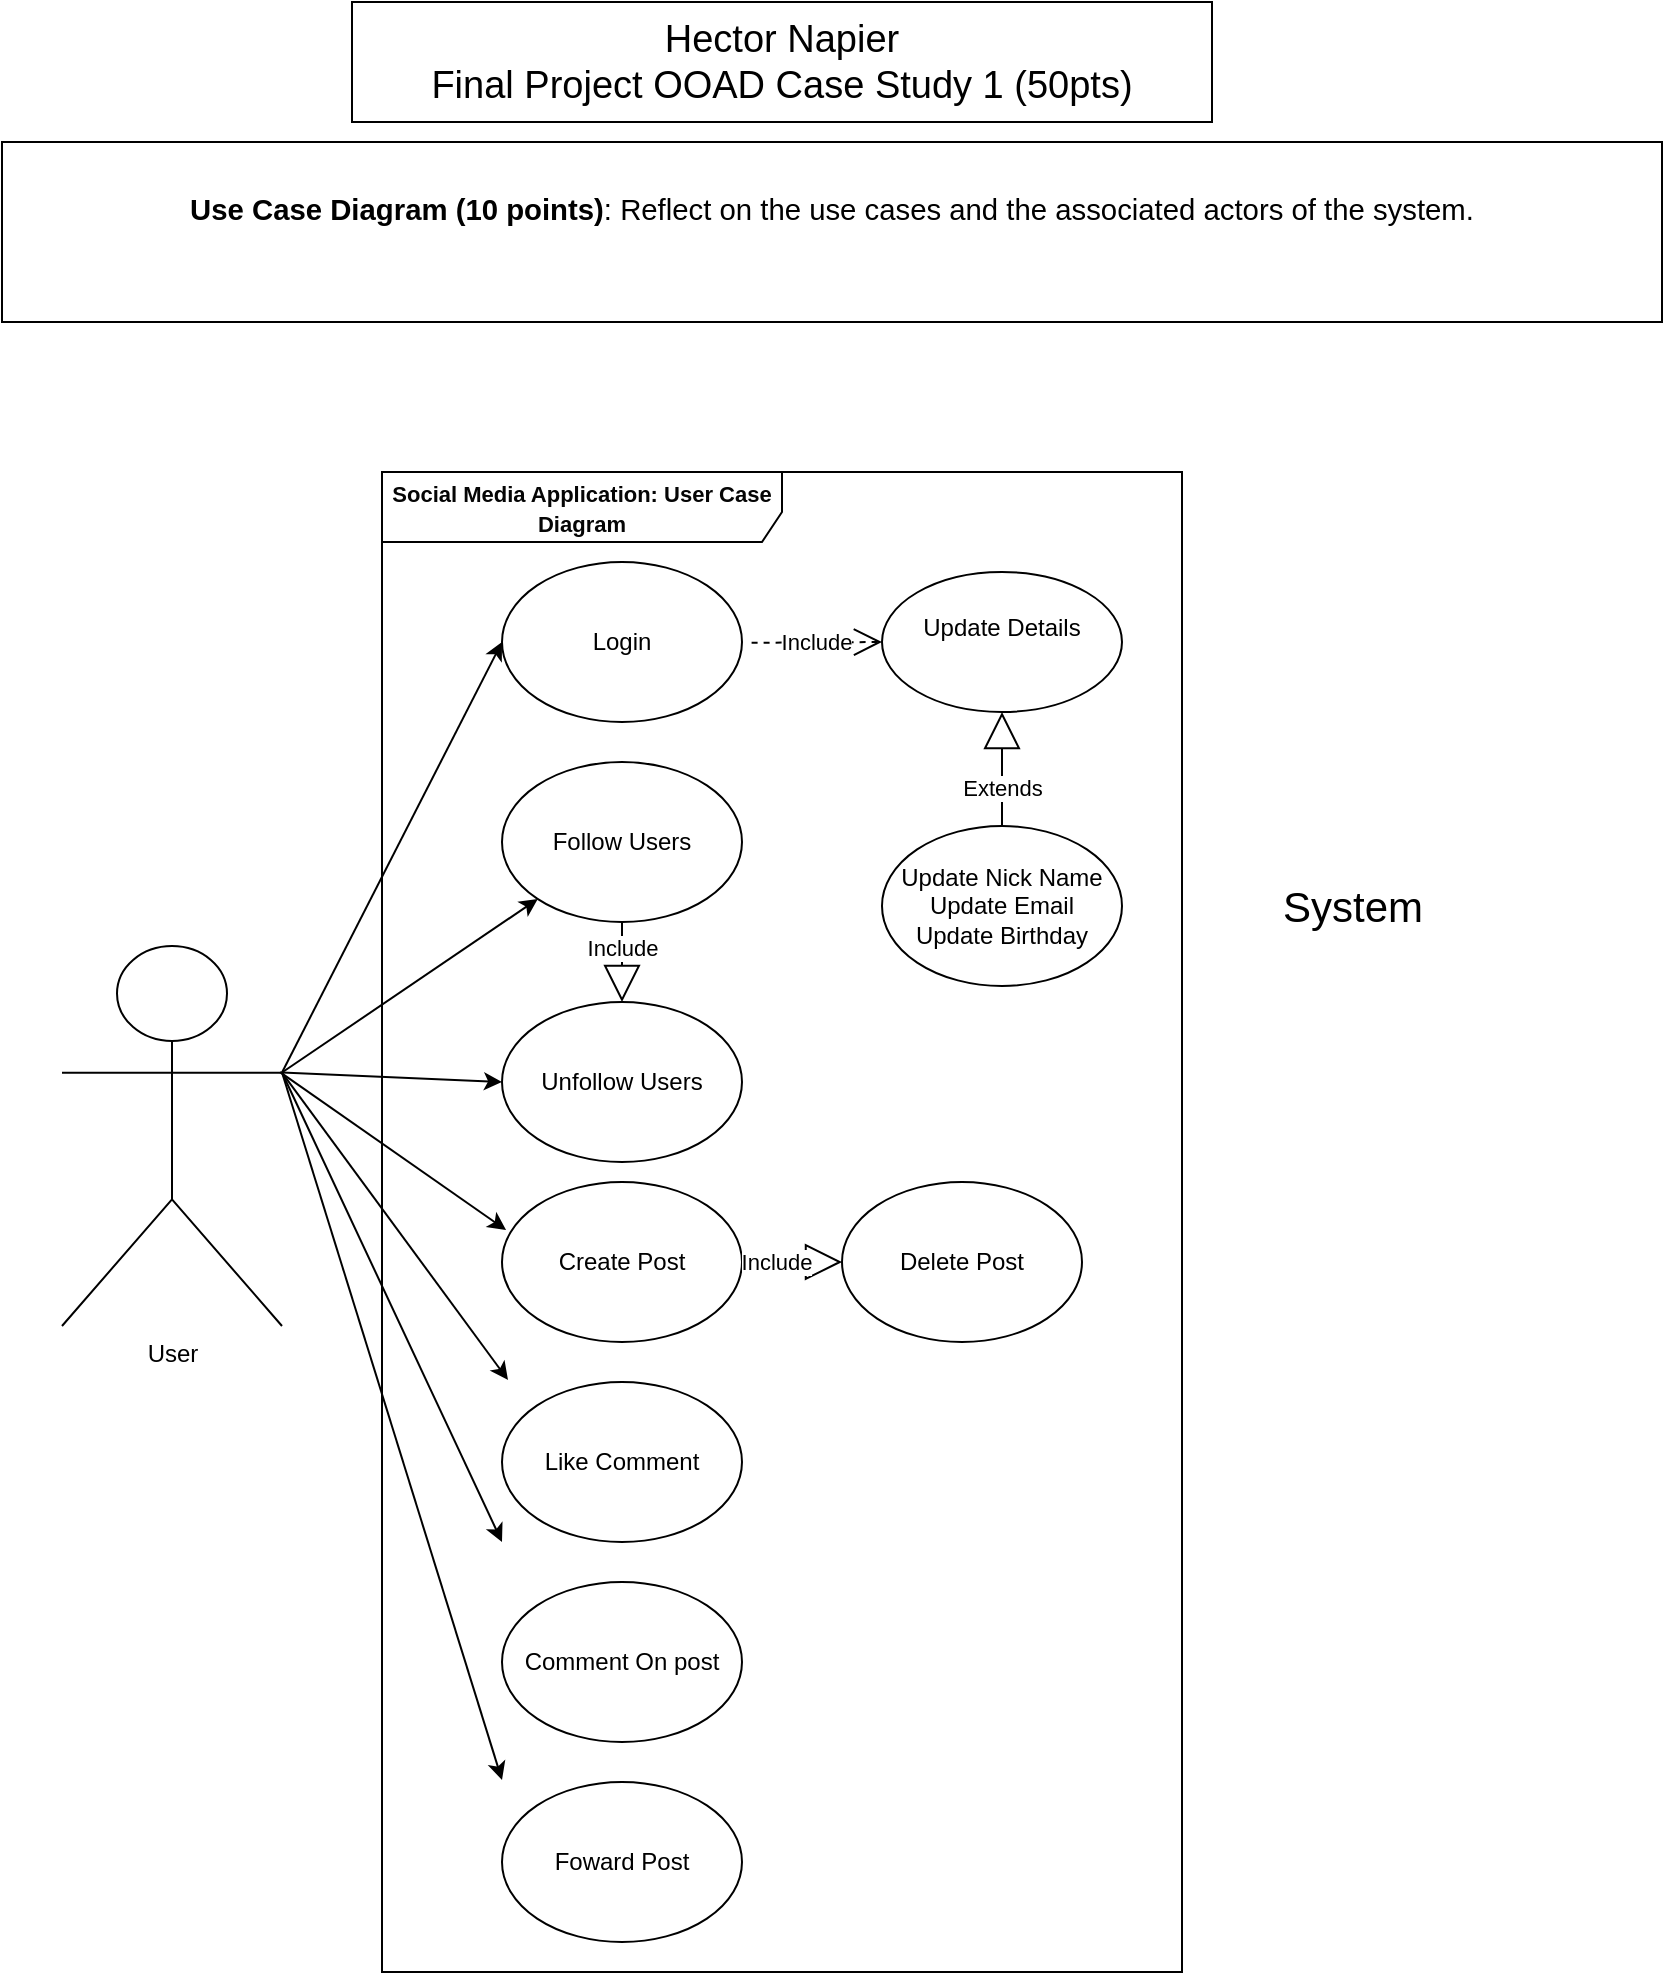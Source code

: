 <mxfile version="24.1.0" type="device" pages="5">
  <diagram name="Use Case Diagram" id="HRDbC0v-QL58-g_o1da6">
    <mxGraphModel dx="1418" dy="828" grid="1" gridSize="10" guides="1" tooltips="1" connect="1" arrows="1" fold="1" page="1" pageScale="1" pageWidth="850" pageHeight="1100" math="0" shadow="0">
      <root>
        <mxCell id="0" />
        <mxCell id="1" parent="0" />
        <mxCell id="lq5DNbu_8mVxC_UeuH79-1" value="&lt;p style=&quot;line-height:1.38;margin-top:0pt;margin-bottom:0pt;&quot; dir=&quot;ltr&quot;&gt;&lt;/p&gt;&lt;p style=&quot;line-height:1.38;margin-top:0pt;margin-bottom:0pt;&quot; dir=&quot;ltr&quot;&gt;&lt;/p&gt;&lt;div&gt;&lt;/div&gt;&lt;span id=&quot;docs-internal-guid-705e0976-7fff-efcc-c61b-261b7dbb9d03&quot;&gt;&lt;font color=&quot;#000000&quot;&gt;&lt;span style=&quot;font-size: 11pt; font-family: Arial, sans-serif; background-color: transparent; font-weight: 700; font-variant-numeric: normal; font-variant-east-asian: normal; font-variant-alternates: normal; font-variant-position: normal; vertical-align: baseline; white-space-collapse: preserve;&quot;&gt;Use Case Diagram (10 points)&lt;/span&gt;&lt;span style=&quot;font-size: 11pt; font-family: Arial, sans-serif; background-color: transparent; font-variant-numeric: normal; font-variant-east-asian: normal; font-variant-alternates: normal; font-variant-position: normal; vertical-align: baseline; white-space-collapse: preserve;&quot;&gt;: Reflect on the use cases and the associated actors of the system.&lt;/span&gt;&lt;/font&gt;&lt;/span&gt;&lt;br&gt;&lt;p style=&quot;font-size: 22px;&quot;&gt;&lt;/p&gt;&lt;font style=&quot;font-size: 22px;&quot;&gt;&lt;span id=&quot;docs-internal-guid-4736cb21-7fff-454d-ffdd-ce9de3d9f626&quot;&gt;&lt;/span&gt;&lt;/font&gt;" style="rounded=0;whiteSpace=wrap;html=1;" parent="1" vertex="1">
          <mxGeometry x="10" y="80" width="830" height="90" as="geometry" />
        </mxCell>
        <mxCell id="5bMXv3uLhK97KtnWlhL0-1" value="&lt;div&gt;User&lt;/div&gt;&lt;div&gt;&lt;br&gt;&lt;/div&gt;" style="shape=umlActor;verticalLabelPosition=bottom;verticalAlign=top;html=1;" parent="1" vertex="1">
          <mxGeometry x="40" y="482" width="110" height="190" as="geometry" />
        </mxCell>
        <mxCell id="nHeZbiyVeFCBfAyv0oCI-2" value="Login" style="ellipse;whiteSpace=wrap;html=1;" parent="1" vertex="1">
          <mxGeometry x="260" y="290" width="120" height="80" as="geometry" />
        </mxCell>
        <mxCell id="nHeZbiyVeFCBfAyv0oCI-5" value="&lt;div style=&quot;&quot;&gt;&lt;span style=&quot;background-color: initial;&quot;&gt;Update Details&lt;/span&gt;&lt;/div&gt;&lt;div style=&quot;&quot;&gt;&lt;br&gt;&lt;/div&gt;" style="ellipse;whiteSpace=wrap;html=1;align=center;" parent="1" vertex="1">
          <mxGeometry x="450" y="295" width="120" height="70" as="geometry" />
        </mxCell>
        <mxCell id="nHeZbiyVeFCBfAyv0oCI-6" value="Update Nick Name&lt;div&gt;Update Email&lt;/div&gt;&lt;div&gt;Update Birthday&lt;/div&gt;" style="ellipse;whiteSpace=wrap;html=1;" parent="1" vertex="1">
          <mxGeometry x="450" y="422" width="120" height="80" as="geometry" />
        </mxCell>
        <mxCell id="nHeZbiyVeFCBfAyv0oCI-7" value="Follow Users" style="ellipse;whiteSpace=wrap;html=1;" parent="1" vertex="1">
          <mxGeometry x="260" y="390" width="120" height="80" as="geometry" />
        </mxCell>
        <mxCell id="nHeZbiyVeFCBfAyv0oCI-8" value="Unfollow Users" style="ellipse;whiteSpace=wrap;html=1;" parent="1" vertex="1">
          <mxGeometry x="260" y="510" width="120" height="80" as="geometry" />
        </mxCell>
        <mxCell id="nHeZbiyVeFCBfAyv0oCI-13" value="" style="endArrow=classic;html=1;rounded=0;entryX=0;entryY=0.5;entryDx=0;entryDy=0;exitX=1;exitY=0.333;exitDx=0;exitDy=0;exitPerimeter=0;" parent="1" source="5bMXv3uLhK97KtnWlhL0-1" target="nHeZbiyVeFCBfAyv0oCI-2" edge="1">
          <mxGeometry width="50" height="50" relative="1" as="geometry">
            <mxPoint x="150" y="502" as="sourcePoint" />
            <mxPoint x="200" y="452" as="targetPoint" />
          </mxGeometry>
        </mxCell>
        <mxCell id="nHeZbiyVeFCBfAyv0oCI-16" value="" style="endArrow=classic;html=1;rounded=0;exitX=1;exitY=0.333;exitDx=0;exitDy=0;exitPerimeter=0;" parent="1" source="5bMXv3uLhK97KtnWlhL0-1" target="nHeZbiyVeFCBfAyv0oCI-7" edge="1">
          <mxGeometry width="50" height="50" relative="1" as="geometry">
            <mxPoint x="160" y="672" as="sourcePoint" />
            <mxPoint x="210" y="622" as="targetPoint" />
          </mxGeometry>
        </mxCell>
        <mxCell id="nHeZbiyVeFCBfAyv0oCI-17" value="" style="endArrow=classic;html=1;rounded=0;entryX=0;entryY=0.5;entryDx=0;entryDy=0;exitX=1;exitY=0.333;exitDx=0;exitDy=0;exitPerimeter=0;" parent="1" source="5bMXv3uLhK97KtnWlhL0-1" target="nHeZbiyVeFCBfAyv0oCI-8" edge="1">
          <mxGeometry width="50" height="50" relative="1" as="geometry">
            <mxPoint x="100" y="672" as="sourcePoint" />
            <mxPoint x="150" y="622" as="targetPoint" />
          </mxGeometry>
        </mxCell>
        <mxCell id="nHeZbiyVeFCBfAyv0oCI-19" value="Include" style="endArrow=open;endSize=12;dashed=1;html=1;rounded=0;entryX=0;entryY=0.5;entryDx=0;entryDy=0;exitX=1.04;exitY=0.505;exitDx=0;exitDy=0;exitPerimeter=0;" parent="1" source="nHeZbiyVeFCBfAyv0oCI-2" target="nHeZbiyVeFCBfAyv0oCI-5" edge="1">
          <mxGeometry width="160" relative="1" as="geometry">
            <mxPoint x="400" y="390" as="sourcePoint" />
            <mxPoint x="560" y="390" as="targetPoint" />
            <mxPoint as="offset" />
          </mxGeometry>
        </mxCell>
        <mxCell id="nHeZbiyVeFCBfAyv0oCI-20" value="Extends" style="endArrow=block;endSize=16;endFill=0;html=1;rounded=0;entryX=0.5;entryY=1;entryDx=0;entryDy=0;" parent="1" source="nHeZbiyVeFCBfAyv0oCI-6" target="nHeZbiyVeFCBfAyv0oCI-5" edge="1">
          <mxGeometry x="-0.333" width="160" relative="1" as="geometry">
            <mxPoint x="420" y="550" as="sourcePoint" />
            <mxPoint x="580" y="550" as="targetPoint" />
            <mxPoint as="offset" />
          </mxGeometry>
        </mxCell>
        <mxCell id="zNv88BseD1n7ouaVDyPV-1" value="&lt;font color=&quot;#000000&quot; style=&quot;font-size: 19px;&quot;&gt;Hector Napier &lt;br&gt;Final Project OOAD Case Study 1 (50pts)&lt;/font&gt;" style="rounded=0;whiteSpace=wrap;html=1;" parent="1" vertex="1">
          <mxGeometry x="185" y="10" width="430" height="60" as="geometry" />
        </mxCell>
        <mxCell id="j5uEzlYgjDCo3Zua__Tq-3" value="Create Post" style="ellipse;whiteSpace=wrap;html=1;" parent="1" vertex="1">
          <mxGeometry x="260" y="600" width="120" height="80" as="geometry" />
        </mxCell>
        <mxCell id="j5uEzlYgjDCo3Zua__Tq-4" value="" style="endArrow=classic;html=1;rounded=0;entryX=0.017;entryY=0.3;entryDx=0;entryDy=0;entryPerimeter=0;exitX=0.991;exitY=0.332;exitDx=0;exitDy=0;exitPerimeter=0;" parent="1" source="5bMXv3uLhK97KtnWlhL0-1" target="j5uEzlYgjDCo3Zua__Tq-3" edge="1">
          <mxGeometry width="50" height="50" relative="1" as="geometry">
            <mxPoint x="150" y="540" as="sourcePoint" />
            <mxPoint x="398.84" y="778.14" as="targetPoint" />
          </mxGeometry>
        </mxCell>
        <mxCell id="j5uEzlYgjDCo3Zua__Tq-6" value="Delete Post" style="ellipse;whiteSpace=wrap;html=1;" parent="1" vertex="1">
          <mxGeometry x="430" y="600" width="120" height="80" as="geometry" />
        </mxCell>
        <mxCell id="j5uEzlYgjDCo3Zua__Tq-8" value="Include" style="endArrow=block;endSize=16;endFill=0;html=1;rounded=0;exitX=0.5;exitY=1;exitDx=0;exitDy=0;entryX=0.5;entryY=0;entryDx=0;entryDy=0;" parent="1" source="nHeZbiyVeFCBfAyv0oCI-7" target="nHeZbiyVeFCBfAyv0oCI-8" edge="1">
          <mxGeometry x="-0.341" width="160" relative="1" as="geometry">
            <mxPoint x="560" y="786" as="sourcePoint" />
            <mxPoint x="460" y="700" as="targetPoint" />
            <mxPoint as="offset" />
            <Array as="points" />
          </mxGeometry>
        </mxCell>
        <mxCell id="j5uEzlYgjDCo3Zua__Tq-9" value="Like Comment" style="ellipse;whiteSpace=wrap;html=1;" parent="1" vertex="1">
          <mxGeometry x="260" y="700" width="120" height="80" as="geometry" />
        </mxCell>
        <mxCell id="j5uEzlYgjDCo3Zua__Tq-10" value="Comment On post" style="ellipse;whiteSpace=wrap;html=1;" parent="1" vertex="1">
          <mxGeometry x="260" y="800" width="120" height="80" as="geometry" />
        </mxCell>
        <mxCell id="j5uEzlYgjDCo3Zua__Tq-11" value="Foward Post" style="ellipse;whiteSpace=wrap;html=1;" parent="1" vertex="1">
          <mxGeometry x="260" y="900" width="120" height="80" as="geometry" />
        </mxCell>
        <mxCell id="j5uEzlYgjDCo3Zua__Tq-12" value="Include" style="endArrow=block;endSize=16;endFill=0;html=1;rounded=0;exitX=1;exitY=0.5;exitDx=0;exitDy=0;entryX=0;entryY=0.5;entryDx=0;entryDy=0;" parent="1" source="j5uEzlYgjDCo3Zua__Tq-3" target="j5uEzlYgjDCo3Zua__Tq-6" edge="1">
          <mxGeometry x="-0.341" width="160" relative="1" as="geometry">
            <mxPoint x="410" y="692" as="sourcePoint" />
            <mxPoint x="410" y="732" as="targetPoint" />
            <mxPoint as="offset" />
            <Array as="points" />
          </mxGeometry>
        </mxCell>
        <mxCell id="j5uEzlYgjDCo3Zua__Tq-13" value="" style="endArrow=classic;html=1;rounded=0;entryX=0.017;entryY=0.3;entryDx=0;entryDy=0;entryPerimeter=0;exitX=1;exitY=0.333;exitDx=0;exitDy=0;exitPerimeter=0;" parent="1" source="5bMXv3uLhK97KtnWlhL0-1" edge="1">
          <mxGeometry width="50" height="50" relative="1" as="geometry">
            <mxPoint x="150" y="640" as="sourcePoint" />
            <mxPoint x="263" y="699" as="targetPoint" />
          </mxGeometry>
        </mxCell>
        <mxCell id="j5uEzlYgjDCo3Zua__Tq-14" value="" style="endArrow=classic;html=1;rounded=0;entryX=0.017;entryY=0.3;entryDx=0;entryDy=0;entryPerimeter=0;exitX=1;exitY=0.333;exitDx=0;exitDy=0;exitPerimeter=0;" parent="1" source="5bMXv3uLhK97KtnWlhL0-1" edge="1">
          <mxGeometry width="50" height="50" relative="1" as="geometry">
            <mxPoint x="147" y="721" as="sourcePoint" />
            <mxPoint x="260" y="780" as="targetPoint" />
          </mxGeometry>
        </mxCell>
        <mxCell id="j5uEzlYgjDCo3Zua__Tq-15" value="" style="endArrow=classic;html=1;rounded=0;entryX=0.017;entryY=0.3;entryDx=0;entryDy=0;entryPerimeter=0;exitX=1;exitY=0.333;exitDx=0;exitDy=0;exitPerimeter=0;" parent="1" source="5bMXv3uLhK97KtnWlhL0-1" edge="1">
          <mxGeometry width="50" height="50" relative="1" as="geometry">
            <mxPoint x="147" y="840" as="sourcePoint" />
            <mxPoint x="260" y="899" as="targetPoint" />
          </mxGeometry>
        </mxCell>
        <mxCell id="j5uEzlYgjDCo3Zua__Tq-16" value="&lt;span id=&quot;docs-internal-guid-8cb2599f-7fff-848b-6761-51fdcf957c3d&quot;&gt;&lt;span style=&quot;font-family: Arial, sans-serif; background-color: transparent; font-weight: 700; font-variant-numeric: normal; font-variant-east-asian: normal; font-variant-alternates: normal; font-variant-position: normal; vertical-align: baseline; white-space-collapse: preserve;&quot;&gt;&lt;font color=&quot;#050505&quot; style=&quot;font-size: 11px;&quot;&gt;Social Media Application: User Case Diagram&lt;/font&gt;&lt;/span&gt;&lt;/span&gt;" style="shape=umlFrame;whiteSpace=wrap;html=1;pointerEvents=0;width=200;height=35;" parent="1" vertex="1">
          <mxGeometry x="200" y="245" width="400" height="750" as="geometry" />
        </mxCell>
        <mxCell id="50VH2wMXO3GuvxCSRpiy-1" value="System" style="text;html=1;align=center;verticalAlign=middle;resizable=0;points=[];autosize=1;strokeColor=none;fillColor=none;fontSize=21;" vertex="1" parent="1">
          <mxGeometry x="640" y="442" width="90" height="40" as="geometry" />
        </mxCell>
      </root>
    </mxGraphModel>
  </diagram>
  <diagram id="yTS-zGicEhvubGqiiFgA" name="Activity Diagram">
    <mxGraphModel dx="1418" dy="828" grid="1" gridSize="10" guides="1" tooltips="1" connect="1" arrows="1" fold="1" page="1" pageScale="1" pageWidth="850" pageHeight="1100" math="0" shadow="0">
      <root>
        <mxCell id="0" />
        <mxCell id="1" parent="0" />
        <mxCell id="_Ud6uV08nvZzO5Yvaj7D-1" value="&lt;p style=&quot;line-height:1.38;margin-top:0pt;margin-bottom:0pt;&quot; dir=&quot;ltr&quot;&gt;&lt;/p&gt;&lt;p style=&quot;line-height:1.38;margin-top:0pt;margin-bottom:0pt;&quot; dir=&quot;ltr&quot;&gt;&lt;/p&gt;&lt;div&gt;&lt;/div&gt;&lt;p style=&quot;line-height:1.38;margin-top:0pt;margin-bottom:0pt;&quot; dir=&quot;ltr&quot;&gt;&lt;/p&gt;&lt;div&gt;&lt;/div&gt;&lt;span style=&quot;font-size: 16px;&quot; id=&quot;docs-internal-guid-476f0666-7fff-e421-7e1c-d5bcd231eda9&quot;&gt;&lt;font color=&quot;#080808&quot; style=&quot;font-size: 16px;&quot;&gt;&lt;span style=&quot;font-family: Arial, sans-serif; background-color: transparent; font-weight: 700; font-variant-numeric: normal; font-variant-east-asian: normal; font-variant-alternates: normal; font-variant-position: normal; vertical-align: baseline; white-space-collapse: preserve;&quot;&gt;Activity Diagram (10 points)&lt;/span&gt;&lt;span style=&quot;font-family: Arial, sans-serif; background-color: transparent; font-variant-numeric: normal; font-variant-east-asian: normal; font-variant-alternates: normal; font-variant-position: normal; vertical-align: baseline; white-space-collapse: preserve;&quot;&gt;: Illustrate the sequence of &lt;/span&gt;&lt;/font&gt;&lt;/span&gt;&lt;div style=&quot;font-size: 16px;&quot;&gt;&lt;font color=&quot;#080808&quot; style=&quot;font-size: 16px;&quot;&gt;&lt;span style=&quot;font-family: Arial, sans-serif; background-color: transparent; font-variant-numeric: normal; font-variant-east-asian: normal; font-variant-alternates: normal; font-variant-position: normal; vertical-align: baseline; white-space-collapse: preserve;&quot;&gt;activities for each use case.&lt;/span&gt;&lt;/font&gt;&lt;br&gt;&lt;p style=&quot;font-size: 16px;&quot;&gt;&lt;/p&gt;&lt;span style=&quot;font-size: 16px;&quot; id=&quot;docs-internal-guid-7112bc8c-7fff-d57e-7e25-45a56f821945&quot;&gt;&lt;/span&gt;&lt;/div&gt;" style="rounded=0;whiteSpace=wrap;html=1;" parent="1" vertex="1">
          <mxGeometry x="200" y="40" width="450" height="90" as="geometry" />
        </mxCell>
        <mxCell id="d6ZAwayhKA5jPn56wRFN-31" style="edgeStyle=orthogonalEdgeStyle;rounded=0;orthogonalLoop=1;jettySize=auto;html=1;" parent="1" source="hPD5M8SMGnqX-7s_gUQp-1" edge="1">
          <mxGeometry relative="1" as="geometry">
            <mxPoint x="130" y="300" as="targetPoint" />
          </mxGeometry>
        </mxCell>
        <mxCell id="hPD5M8SMGnqX-7s_gUQp-1" value="" style="ellipse;html=1;shape=startState;fillColor=#000000;strokeColor=#ff0000;" parent="1" vertex="1">
          <mxGeometry x="40" y="285" width="30" height="30" as="geometry" />
        </mxCell>
        <mxCell id="d6ZAwayhKA5jPn56wRFN-2" value="Login" style="rounded=1;whiteSpace=wrap;html=1;" parent="1" vertex="1">
          <mxGeometry x="140" y="255" width="120" height="60" as="geometry" />
        </mxCell>
        <mxCell id="d6ZAwayhKA5jPn56wRFN-3" value="User Found" style="rounded=1;whiteSpace=wrap;html=1;" parent="1" vertex="1">
          <mxGeometry x="345" y="320" width="120" height="30" as="geometry" />
        </mxCell>
        <mxCell id="d6ZAwayhKA5jPn56wRFN-4" value="User Not Found" style="rounded=1;whiteSpace=wrap;html=1;" parent="1" vertex="1">
          <mxGeometry x="370" y="140" width="80" height="40" as="geometry" />
        </mxCell>
        <mxCell id="d6ZAwayhKA5jPn56wRFN-5" value="Update Account Details" style="rounded=1;whiteSpace=wrap;html=1;" parent="1" vertex="1">
          <mxGeometry x="660" y="380" width="120" height="60" as="geometry" />
        </mxCell>
        <mxCell id="d6ZAwayhKA5jPn56wRFN-6" value="Follow Users" style="rounded=1;whiteSpace=wrap;html=1;" parent="1" vertex="1">
          <mxGeometry x="45" y="460" width="120" height="60" as="geometry" />
        </mxCell>
        <mxCell id="d6ZAwayhKA5jPn56wRFN-7" value="" style="ellipse;html=1;shape=endState;fillColor=#000000;strokeColor=#ff0000;" parent="1" vertex="1">
          <mxGeometry x="790" y="1050" width="30" height="30" as="geometry" />
        </mxCell>
        <mxCell id="d6ZAwayhKA5jPn56wRFN-30" value="" style="endArrow=open;endFill=1;endSize=12;html=1;rounded=0;entryX=0;entryY=0.5;entryDx=0;entryDy=0;exitX=1.003;exitY=0.406;exitDx=0;exitDy=0;exitPerimeter=0;" parent="1" source="d6ZAwayhKA5jPn56wRFN-2" target="d6ZAwayhKA5jPn56wRFN-48" edge="1">
          <mxGeometry width="160" relative="1" as="geometry">
            <mxPoint x="261.2" y="287.51" as="sourcePoint" />
            <mxPoint x="385" y="292.49" as="targetPoint" />
            <Array as="points" />
          </mxGeometry>
        </mxCell>
        <mxCell id="d6ZAwayhKA5jPn56wRFN-32" value="" style="endArrow=open;endFill=1;endSize=12;html=1;rounded=0;entryX=0.5;entryY=0;entryDx=0;entryDy=0;" parent="1" target="43f0WN8mzrDbMwz-3VTG-79" edge="1">
          <mxGeometry width="160" relative="1" as="geometry">
            <mxPoint x="399.83" y="350" as="sourcePoint" />
            <mxPoint x="400" y="380" as="targetPoint" />
          </mxGeometry>
        </mxCell>
        <mxCell id="d6ZAwayhKA5jPn56wRFN-33" value="" style="endArrow=open;endFill=1;endSize=12;html=1;rounded=0;entryX=0.433;entryY=1.01;entryDx=0;entryDy=0;exitX=0.5;exitY=0;exitDx=0;exitDy=0;entryPerimeter=0;" parent="1" source="d6ZAwayhKA5jPn56wRFN-48" target="d6ZAwayhKA5jPn56wRFN-4" edge="1">
          <mxGeometry width="160" relative="1" as="geometry">
            <mxPoint x="580" y="410" as="sourcePoint" />
            <mxPoint x="600.0" y="450" as="targetPoint" />
            <Array as="points" />
          </mxGeometry>
        </mxCell>
        <mxCell id="d6ZAwayhKA5jPn56wRFN-34" value="" style="endArrow=open;endFill=1;endSize=12;html=1;rounded=0;entryX=0;entryY=0.5;entryDx=0;entryDy=0;exitX=1;exitY=0.5;exitDx=0;exitDy=0;" parent="1" source="d6ZAwayhKA5jPn56wRFN-23" target="43f0WN8mzrDbMwz-3VTG-21" edge="1">
          <mxGeometry width="160" relative="1" as="geometry">
            <mxPoint x="199.71" y="485" as="sourcePoint" />
            <mxPoint x="280" y="465" as="targetPoint" />
          </mxGeometry>
        </mxCell>
        <mxCell id="d6ZAwayhKA5jPn56wRFN-39" value="" style="endArrow=open;endFill=1;endSize=12;html=1;rounded=0;exitX=1;exitY=0.5;exitDx=0;exitDy=0;entryX=0;entryY=0.5;entryDx=0;entryDy=0;" parent="1" source="43f0WN8mzrDbMwz-3VTG-36" target="d6ZAwayhKA5jPn56wRFN-7" edge="1">
          <mxGeometry width="160" relative="1" as="geometry">
            <mxPoint x="459.66" y="755" as="sourcePoint" />
            <mxPoint x="460" y="725" as="targetPoint" />
          </mxGeometry>
        </mxCell>
        <mxCell id="d6ZAwayhKA5jPn56wRFN-40" value="&lt;font style=&quot;font-size: 8px;&quot;&gt;Check user login&lt;/font&gt;" style="text;html=1;align=center;verticalAlign=middle;resizable=0;points=[];autosize=1;strokeColor=none;fillColor=none;" parent="1" vertex="1">
          <mxGeometry x="275" y="255" width="80" height="30" as="geometry" />
        </mxCell>
        <mxCell id="d6ZAwayhKA5jPn56wRFN-42" value="&lt;font style=&quot;font-size: 8px;&quot;&gt;User Not Found&lt;/font&gt;" style="text;html=1;align=center;verticalAlign=middle;resizable=0;points=[];autosize=1;strokeColor=none;fillColor=none;rotation=-90;" parent="1" vertex="1">
          <mxGeometry x="345" y="210" width="80" height="30" as="geometry" />
        </mxCell>
        <mxCell id="d6ZAwayhKA5jPn56wRFN-44" value="[Return to Login]" style="text;html=1;align=center;verticalAlign=middle;resizable=0;points=[];autosize=1;strokeColor=none;fillColor=none;" parent="1" vertex="1">
          <mxGeometry x="235" y="160" width="110" height="30" as="geometry" />
        </mxCell>
        <mxCell id="d6ZAwayhKA5jPn56wRFN-48" value="" style="rhombus;whiteSpace=wrap;html=1;" parent="1" vertex="1">
          <mxGeometry x="385" y="260" width="40" height="40" as="geometry" />
        </mxCell>
        <mxCell id="d6ZAwayhKA5jPn56wRFN-23" value="" style="rhombus;whiteSpace=wrap;html=1;" parent="1" vertex="1">
          <mxGeometry x="215" y="470" width="40" height="40" as="geometry" />
        </mxCell>
        <mxCell id="43f0WN8mzrDbMwz-3VTG-8" value="" style="endArrow=open;endFill=1;endSize=12;html=1;rounded=0;exitX=0.5;exitY=1;exitDx=0;exitDy=0;entryX=0.497;entryY=-0.08;entryDx=0;entryDy=0;entryPerimeter=0;" parent="1" source="d6ZAwayhKA5jPn56wRFN-48" target="d6ZAwayhKA5jPn56wRFN-3" edge="1">
          <mxGeometry width="160" relative="1" as="geometry">
            <mxPoint x="440.0" y="285" as="sourcePoint" />
            <mxPoint x="400" y="310" as="targetPoint" />
          </mxGeometry>
        </mxCell>
        <mxCell id="43f0WN8mzrDbMwz-3VTG-10" value="Update Nick Name&amp;nbsp;" style="rounded=1;whiteSpace=wrap;html=1;" parent="1" vertex="1">
          <mxGeometry x="680" y="475" width="80" height="40" as="geometry" />
        </mxCell>
        <mxCell id="43f0WN8mzrDbMwz-3VTG-11" value="Update Email" style="rounded=1;whiteSpace=wrap;html=1;" parent="1" vertex="1">
          <mxGeometry x="680" y="535" width="80" height="40" as="geometry" />
        </mxCell>
        <mxCell id="43f0WN8mzrDbMwz-3VTG-12" value="Update Birthday" style="rounded=1;whiteSpace=wrap;html=1;" parent="1" vertex="1">
          <mxGeometry x="680" y="595" width="80" height="40" as="geometry" />
        </mxCell>
        <mxCell id="43f0WN8mzrDbMwz-3VTG-13" value="" style="endArrow=open;endFill=1;endSize=12;html=1;rounded=0;exitX=0.5;exitY=1;exitDx=0;exitDy=0;entryX=0.5;entryY=0;entryDx=0;entryDy=0;" parent="1" source="43f0WN8mzrDbMwz-3VTG-11" target="43f0WN8mzrDbMwz-3VTG-12" edge="1">
          <mxGeometry width="160" relative="1" as="geometry">
            <mxPoint x="885" y="635" as="sourcePoint" />
            <mxPoint x="880" y="425" as="targetPoint" />
            <Array as="points" />
          </mxGeometry>
        </mxCell>
        <mxCell id="43f0WN8mzrDbMwz-3VTG-14" value="" style="rhombus;whiteSpace=wrap;html=1;" parent="1" vertex="1">
          <mxGeometry x="700" y="690" width="40" height="40" as="geometry" />
        </mxCell>
        <mxCell id="43f0WN8mzrDbMwz-3VTG-17" value="" style="endArrow=open;endFill=1;endSize=12;html=1;rounded=0;entryX=0.5;entryY=0;entryDx=0;entryDy=0;exitX=0.5;exitY=1;exitDx=0;exitDy=0;" parent="1" source="43f0WN8mzrDbMwz-3VTG-12" target="43f0WN8mzrDbMwz-3VTG-14" edge="1">
          <mxGeometry width="160" relative="1" as="geometry">
            <mxPoint x="675" y="514" as="sourcePoint" />
            <mxPoint x="746" y="515" as="targetPoint" />
            <Array as="points" />
          </mxGeometry>
        </mxCell>
        <mxCell id="43f0WN8mzrDbMwz-3VTG-48" value="" style="edgeStyle=orthogonalEdgeStyle;rounded=0;orthogonalLoop=1;jettySize=auto;html=1;" parent="1" source="43f0WN8mzrDbMwz-3VTG-18" target="43f0WN8mzrDbMwz-3VTG-20" edge="1">
          <mxGeometry relative="1" as="geometry" />
        </mxCell>
        <mxCell id="43f0WN8mzrDbMwz-3VTG-18" value="Unfollow Users" style="rounded=1;whiteSpace=wrap;html=1;" parent="1" vertex="1">
          <mxGeometry x="45" y="555" width="120" height="60" as="geometry" />
        </mxCell>
        <mxCell id="43f0WN8mzrDbMwz-3VTG-20" value="Follow Users" style="rounded=1;whiteSpace=wrap;html=1;" parent="1" vertex="1">
          <mxGeometry x="45" y="645" width="120" height="60" as="geometry" />
        </mxCell>
        <mxCell id="43f0WN8mzrDbMwz-3VTG-21" value="Create Post" style="rounded=1;whiteSpace=wrap;html=1;" parent="1" vertex="1">
          <mxGeometry x="352.5" y="510" width="120" height="40" as="geometry" />
        </mxCell>
        <mxCell id="43f0WN8mzrDbMwz-3VTG-22" value="Delete Post" style="rounded=1;whiteSpace=wrap;html=1;" parent="1" vertex="1">
          <mxGeometry x="352.5" y="580" width="120" height="30" as="geometry" />
        </mxCell>
        <mxCell id="43f0WN8mzrDbMwz-3VTG-23" value="Like Other Users Posts" style="rounded=1;whiteSpace=wrap;html=1;" parent="1" vertex="1">
          <mxGeometry x="352.5" y="640" width="120" height="30" as="geometry" />
        </mxCell>
        <mxCell id="43f0WN8mzrDbMwz-3VTG-24" value="Comment Other Users Post" style="rounded=1;whiteSpace=wrap;html=1;" parent="1" vertex="1">
          <mxGeometry x="352.5" y="710" width="120" height="30" as="geometry" />
        </mxCell>
        <mxCell id="43f0WN8mzrDbMwz-3VTG-25" value="Forward Other Users Post" style="rounded=1;whiteSpace=wrap;html=1;" parent="1" vertex="1">
          <mxGeometry x="352.5" y="780" width="120" height="30" as="geometry" />
        </mxCell>
        <mxCell id="43f0WN8mzrDbMwz-3VTG-33" value="" style="rhombus;whiteSpace=wrap;html=1;" parent="1" vertex="1">
          <mxGeometry x="85" y="735" width="40" height="40" as="geometry" />
        </mxCell>
        <mxCell id="43f0WN8mzrDbMwz-3VTG-34" value="" style="rhombus;whiteSpace=wrap;html=1;" parent="1" vertex="1">
          <mxGeometry x="215" y="580" width="40" height="40" as="geometry" />
        </mxCell>
        <mxCell id="43f0WN8mzrDbMwz-3VTG-35" value="" style="endArrow=open;endFill=1;endSize=12;html=1;rounded=0;exitX=0.5;exitY=1;exitDx=0;exitDy=0;" parent="1" source="43f0WN8mzrDbMwz-3VTG-34" edge="1">
          <mxGeometry width="160" relative="1" as="geometry">
            <mxPoint x="235" y="670" as="sourcePoint" />
            <mxPoint x="235" y="650" as="targetPoint" />
          </mxGeometry>
        </mxCell>
        <mxCell id="43f0WN8mzrDbMwz-3VTG-36" value="Logout" style="rounded=1;whiteSpace=wrap;html=1;" parent="1" vertex="1">
          <mxGeometry x="660" y="1045" width="80" height="40" as="geometry" />
        </mxCell>
        <mxCell id="43f0WN8mzrDbMwz-3VTG-38" value="" style="endArrow=open;endFill=1;endSize=12;html=1;rounded=0;exitX=0;exitY=0.5;exitDx=0;exitDy=0;entryX=1;entryY=0.5;entryDx=0;entryDy=0;" parent="1" source="d6ZAwayhKA5jPn56wRFN-23" target="d6ZAwayhKA5jPn56wRFN-6" edge="1">
          <mxGeometry width="160" relative="1" as="geometry">
            <mxPoint x="35" y="410" as="sourcePoint" />
            <mxPoint x="35" y="440" as="targetPoint" />
          </mxGeometry>
        </mxCell>
        <mxCell id="43f0WN8mzrDbMwz-3VTG-39" value="" style="endArrow=open;endFill=1;endSize=12;html=1;rounded=0;" parent="1" edge="1">
          <mxGeometry width="160" relative="1" as="geometry">
            <mxPoint x="104.71" y="525" as="sourcePoint" />
            <mxPoint x="104.71" y="555" as="targetPoint" />
          </mxGeometry>
        </mxCell>
        <mxCell id="43f0WN8mzrDbMwz-3VTG-40" value="" style="endArrow=open;endFill=1;endSize=12;html=1;rounded=0;" parent="1" edge="1">
          <mxGeometry width="160" relative="1" as="geometry">
            <mxPoint x="104.71" y="615" as="sourcePoint" />
            <mxPoint x="104.71" y="645" as="targetPoint" />
            <Array as="points">
              <mxPoint x="105.05" y="645" />
            </Array>
          </mxGeometry>
        </mxCell>
        <mxCell id="43f0WN8mzrDbMwz-3VTG-41" value="" style="endArrow=open;endFill=1;endSize=12;html=1;rounded=0;" parent="1" edge="1">
          <mxGeometry width="160" relative="1" as="geometry">
            <mxPoint x="104.66" y="705" as="sourcePoint" />
            <mxPoint x="104.66" y="735" as="targetPoint" />
          </mxGeometry>
        </mxCell>
        <mxCell id="43f0WN8mzrDbMwz-3VTG-42" value="" style="endArrow=open;endFill=1;endSize=12;html=1;rounded=0;exitX=1;exitY=0.5;exitDx=0;exitDy=0;" parent="1" edge="1">
          <mxGeometry width="160" relative="1" as="geometry">
            <mxPoint x="125" y="755" as="sourcePoint" />
            <mxPoint x="165" y="755" as="targetPoint" />
          </mxGeometry>
        </mxCell>
        <mxCell id="43f0WN8mzrDbMwz-3VTG-43" value="B" style="ellipse;" parent="1" vertex="1">
          <mxGeometry x="165" y="740" width="30" height="30" as="geometry" />
        </mxCell>
        <mxCell id="43f0WN8mzrDbMwz-3VTG-45" value="A" style="ellipse;" parent="1" vertex="1">
          <mxGeometry x="590" y="970" width="30" height="30" as="geometry" />
        </mxCell>
        <mxCell id="43f0WN8mzrDbMwz-3VTG-46" value="" style="endArrow=open;endFill=1;endSize=12;html=1;rounded=0;exitX=0;exitY=0.5;exitDx=0;exitDy=0;entryX=0.5;entryY=0;entryDx=0;entryDy=0;" parent="1" source="d6ZAwayhKA5jPn56wRFN-4" target="d6ZAwayhKA5jPn56wRFN-2" edge="1">
          <mxGeometry width="160" relative="1" as="geometry">
            <mxPoint x="314.66" y="210" as="sourcePoint" />
            <mxPoint x="160" y="190" as="targetPoint" />
            <Array as="points">
              <mxPoint x="200" y="160" />
            </Array>
          </mxGeometry>
        </mxCell>
        <mxCell id="43f0WN8mzrDbMwz-3VTG-49" value="" style="endArrow=open;endFill=1;endSize=12;html=1;rounded=0;" parent="1" source="43f0WN8mzrDbMwz-3VTG-21" edge="1">
          <mxGeometry width="160" relative="1" as="geometry">
            <mxPoint x="412.21" y="540" as="sourcePoint" />
            <mxPoint x="412.21" y="570" as="targetPoint" />
          </mxGeometry>
        </mxCell>
        <mxCell id="43f0WN8mzrDbMwz-3VTG-50" value="" style="endArrow=open;endFill=1;endSize=12;html=1;rounded=0;" parent="1" edge="1">
          <mxGeometry width="160" relative="1" as="geometry">
            <mxPoint x="412.21" y="610" as="sourcePoint" />
            <mxPoint x="412.21" y="640" as="targetPoint" />
          </mxGeometry>
        </mxCell>
        <mxCell id="43f0WN8mzrDbMwz-3VTG-51" value="" style="endArrow=open;endFill=1;endSize=12;html=1;rounded=0;" parent="1" edge="1">
          <mxGeometry width="160" relative="1" as="geometry">
            <mxPoint x="412.21" y="670" as="sourcePoint" />
            <mxPoint x="412.21" y="700" as="targetPoint" />
          </mxGeometry>
        </mxCell>
        <mxCell id="43f0WN8mzrDbMwz-3VTG-52" value="" style="endArrow=open;endFill=1;endSize=12;html=1;rounded=0;" parent="1" edge="1">
          <mxGeometry width="160" relative="1" as="geometry">
            <mxPoint x="412.21" y="745" as="sourcePoint" />
            <mxPoint x="412.21" y="775" as="targetPoint" />
          </mxGeometry>
        </mxCell>
        <mxCell id="43f0WN8mzrDbMwz-3VTG-53" value="" style="endArrow=open;endFill=1;endSize=12;html=1;rounded=0;entryX=0.518;entryY=-0.086;entryDx=0;entryDy=0;entryPerimeter=0;exitX=0.5;exitY=1;exitDx=0;exitDy=0;" parent="1" source="d6ZAwayhKA5jPn56wRFN-23" target="43f0WN8mzrDbMwz-3VTG-34" edge="1">
          <mxGeometry width="160" relative="1" as="geometry">
            <mxPoint x="250" y="520" as="sourcePoint" />
            <mxPoint x="350" y="500" as="targetPoint" />
          </mxGeometry>
        </mxCell>
        <mxCell id="43f0WN8mzrDbMwz-3VTG-56" value="&lt;font color=&quot;#050505&quot;&gt;View List Of Followers&lt;/font&gt;" style="html=1;shape=mxgraph.infographic.ribbonSimple;notch1=20;notch2=0;align=center;verticalAlign=middle;fontSize=14;fontStyle=0;fillColor=#FFFFFF;flipH=0;spacingRight=0;spacingLeft=14;whiteSpace=wrap;" parent="1" vertex="1">
          <mxGeometry x="5" y="1050" width="170" height="40" as="geometry" />
        </mxCell>
        <mxCell id="43f0WN8mzrDbMwz-3VTG-57" value="The list of follwers can be vied at any time" style="shape=note2;boundedLbl=1;whiteSpace=wrap;html=1;size=25;verticalAlign=top;align=left;spacingLeft=5;" parent="1" vertex="1">
          <mxGeometry x="10" y="950" width="160" height="60" as="geometry" />
        </mxCell>
        <mxCell id="43f0WN8mzrDbMwz-3VTG-59" style="edgeStyle=orthogonalEdgeStyle;rounded=0;orthogonalLoop=1;jettySize=auto;html=1;entryX=0;entryY=0;entryDx=85;entryDy=0;entryPerimeter=0;dashed=1;endArrow=none;endFill=0;" parent="1" source="43f0WN8mzrDbMwz-3VTG-57" target="43f0WN8mzrDbMwz-3VTG-56" edge="1">
          <mxGeometry relative="1" as="geometry" />
        </mxCell>
        <mxCell id="43f0WN8mzrDbMwz-3VTG-60" value="" style="endArrow=open;endFill=1;endSize=12;html=1;rounded=0;exitX=1;exitY=0.5;exitDx=0;exitDy=0;" parent="1" edge="1">
          <mxGeometry width="160" relative="1" as="geometry">
            <mxPoint x="175" y="1069.71" as="sourcePoint" />
            <mxPoint x="215" y="1069.71" as="targetPoint" />
          </mxGeometry>
        </mxCell>
        <mxCell id="43f0WN8mzrDbMwz-3VTG-61" value="C" style="ellipse;" parent="1" vertex="1">
          <mxGeometry x="225" y="1055" width="30" height="30" as="geometry" />
        </mxCell>
        <mxCell id="43f0WN8mzrDbMwz-3VTG-62" value="C" style="ellipse;" parent="1" vertex="1">
          <mxGeometry x="15" y="740" width="30" height="30" as="geometry" />
        </mxCell>
        <mxCell id="43f0WN8mzrDbMwz-3VTG-63" value="" style="endArrow=open;endFill=1;endSize=12;html=1;rounded=0;exitX=0;exitY=0.5;exitDx=0;exitDy=0;entryX=1;entryY=0.5;entryDx=0;entryDy=0;" parent="1" target="43f0WN8mzrDbMwz-3VTG-62" edge="1">
          <mxGeometry width="160" relative="1" as="geometry">
            <mxPoint x="85" y="755" as="sourcePoint" />
            <mxPoint x="95" y="785" as="targetPoint" />
          </mxGeometry>
        </mxCell>
        <mxCell id="43f0WN8mzrDbMwz-3VTG-64" value="" style="rhombus;whiteSpace=wrap;html=1;" parent="1" vertex="1">
          <mxGeometry x="392.5" y="840" width="40" height="40" as="geometry" />
        </mxCell>
        <mxCell id="43f0WN8mzrDbMwz-3VTG-68" value="" style="endArrow=open;endFill=1;endSize=12;html=1;rounded=0;exitX=0;exitY=0.5;exitDx=0;exitDy=0;entryX=1;entryY=0.5;entryDx=0;entryDy=0;" parent="1" source="43f0WN8mzrDbMwz-3VTG-64" edge="1">
          <mxGeometry width="160" relative="1" as="geometry">
            <mxPoint x="362.5" y="890" as="sourcePoint" />
            <mxPoint x="352.5" y="860" as="targetPoint" />
          </mxGeometry>
        </mxCell>
        <mxCell id="43f0WN8mzrDbMwz-3VTG-69" value="" style="endArrow=open;endFill=1;endSize=12;html=1;rounded=0;" parent="1" edge="1">
          <mxGeometry width="160" relative="1" as="geometry">
            <mxPoint x="412.21" y="810" as="sourcePoint" />
            <mxPoint x="412.21" y="840" as="targetPoint" />
          </mxGeometry>
        </mxCell>
        <mxCell id="43f0WN8mzrDbMwz-3VTG-70" value="B" style="ellipse;" parent="1" vertex="1">
          <mxGeometry x="322.5" y="845" width="30" height="30" as="geometry" />
        </mxCell>
        <mxCell id="43f0WN8mzrDbMwz-3VTG-71" value="" style="endArrow=open;endFill=1;endSize=12;html=1;rounded=0;entryX=0.5;entryY=1;entryDx=0;entryDy=0;exitX=0.5;exitY=0;exitDx=0;exitDy=0;" parent="1" source="43f0WN8mzrDbMwz-3VTG-72" target="43f0WN8mzrDbMwz-3VTG-79" edge="1">
          <mxGeometry width="160" relative="1" as="geometry">
            <mxPoint x="495" y="345" as="sourcePoint" />
            <mxPoint x="240" y="615" as="targetPoint" />
          </mxGeometry>
        </mxCell>
        <mxCell id="43f0WN8mzrDbMwz-3VTG-72" value="B" style="ellipse;" parent="1" vertex="1">
          <mxGeometry x="385" y="450" width="30" height="30" as="geometry" />
        </mxCell>
        <mxCell id="43f0WN8mzrDbMwz-3VTG-73" value="&lt;font color=&quot;#050505&quot;&gt;Logout&lt;/font&gt;" style="html=1;shape=mxgraph.infographic.ribbonSimple;notch1=20;notch2=0;align=center;verticalAlign=middle;fontSize=14;fontStyle=0;fillColor=#FFFFFF;flipH=0;spacingRight=0;spacingLeft=14;whiteSpace=wrap;" parent="1" vertex="1">
          <mxGeometry x="605" y="885" width="170" height="40" as="geometry" />
        </mxCell>
        <mxCell id="43f0WN8mzrDbMwz-3VTG-74" value="" style="rhombus;whiteSpace=wrap;html=1;" parent="1" vertex="1">
          <mxGeometry x="680" y="965" width="40" height="40" as="geometry" />
        </mxCell>
        <mxCell id="43f0WN8mzrDbMwz-3VTG-75" value="" style="endArrow=open;endFill=1;endSize=12;html=1;rounded=0;exitX=0.5;exitY=1;exitDx=0;exitDy=0;" parent="1" edge="1">
          <mxGeometry width="160" relative="1" as="geometry">
            <mxPoint x="700" y="925" as="sourcePoint" />
            <mxPoint x="700" y="965" as="targetPoint" />
          </mxGeometry>
        </mxCell>
        <mxCell id="43f0WN8mzrDbMwz-3VTG-76" value="" style="endArrow=open;endFill=1;endSize=12;html=1;rounded=0;exitX=0.5;exitY=1;exitDx=0;exitDy=0;" parent="1" edge="1">
          <mxGeometry width="160" relative="1" as="geometry">
            <mxPoint x="699.66" y="1005" as="sourcePoint" />
            <mxPoint x="699.66" y="1045" as="targetPoint" />
          </mxGeometry>
        </mxCell>
        <mxCell id="43f0WN8mzrDbMwz-3VTG-77" value="" style="endArrow=open;endFill=1;endSize=12;html=1;rounded=0;entryX=0;entryY=0.5;entryDx=0;entryDy=0;exitX=1;exitY=0.5;exitDx=0;exitDy=0;" parent="1" source="43f0WN8mzrDbMwz-3VTG-45" target="43f0WN8mzrDbMwz-3VTG-74" edge="1">
          <mxGeometry width="160" relative="1" as="geometry">
            <mxPoint x="660" y="955" as="sourcePoint" />
            <mxPoint x="659.31" y="1075" as="targetPoint" />
          </mxGeometry>
        </mxCell>
        <mxCell id="43f0WN8mzrDbMwz-3VTG-78" value="A" style="ellipse;" parent="1" vertex="1">
          <mxGeometry x="220" y="660" width="30" height="30" as="geometry" />
        </mxCell>
        <mxCell id="43f0WN8mzrDbMwz-3VTG-79" value="" style="rhombus;whiteSpace=wrap;html=1;" parent="1" vertex="1">
          <mxGeometry x="380" y="385" width="40" height="40" as="geometry" />
        </mxCell>
        <mxCell id="43f0WN8mzrDbMwz-3VTG-80" value="" style="endArrow=open;endFill=1;endSize=12;html=1;rounded=0;entryX=0.5;entryY=0;entryDx=0;entryDy=0;exitX=0;exitY=0.5;exitDx=0;exitDy=0;" parent="1" source="43f0WN8mzrDbMwz-3VTG-79" target="d6ZAwayhKA5jPn56wRFN-23" edge="1">
          <mxGeometry width="160" relative="1" as="geometry">
            <mxPoint x="205" y="399.66" as="sourcePoint" />
            <mxPoint x="265" y="399.66" as="targetPoint" />
          </mxGeometry>
        </mxCell>
        <mxCell id="43f0WN8mzrDbMwz-3VTG-81" value="" style="endArrow=open;endFill=1;endSize=12;html=1;rounded=0;exitX=1;exitY=0.5;exitDx=0;exitDy=0;entryX=0;entryY=0.5;entryDx=0;entryDy=0;" parent="1" source="43f0WN8mzrDbMwz-3VTG-79" target="d6ZAwayhKA5jPn56wRFN-5" edge="1">
          <mxGeometry width="160" relative="1" as="geometry">
            <mxPoint x="690" y="430" as="sourcePoint" />
            <mxPoint x="730" y="490" as="targetPoint" />
          </mxGeometry>
        </mxCell>
        <mxCell id="43f0WN8mzrDbMwz-3VTG-82" value="C" style="ellipse;" parent="1" vertex="1">
          <mxGeometry x="467.5" y="845" width="30" height="30" as="geometry" />
        </mxCell>
        <mxCell id="43f0WN8mzrDbMwz-3VTG-83" value="" style="endArrow=open;endFill=1;endSize=12;html=1;rounded=0;exitX=1;exitY=0.5;exitDx=0;exitDy=0;entryX=0;entryY=0.5;entryDx=0;entryDy=0;" parent="1" source="43f0WN8mzrDbMwz-3VTG-64" target="43f0WN8mzrDbMwz-3VTG-82" edge="1">
          <mxGeometry width="160" relative="1" as="geometry">
            <mxPoint x="542.5" y="865" as="sourcePoint" />
            <mxPoint x="552.5" y="895" as="targetPoint" />
          </mxGeometry>
        </mxCell>
        <mxCell id="43f0WN8mzrDbMwz-3VTG-84" value="" style="endArrow=open;endFill=1;endSize=12;html=1;rounded=0;exitX=0.5;exitY=1;exitDx=0;exitDy=0;entryX=0.5;entryY=0;entryDx=0;entryDy=0;" parent="1" source="d6ZAwayhKA5jPn56wRFN-5" target="43f0WN8mzrDbMwz-3VTG-10" edge="1">
          <mxGeometry width="160" relative="1" as="geometry">
            <mxPoint x="785" y="515" as="sourcePoint" />
            <mxPoint x="810" y="475" as="targetPoint" />
            <Array as="points" />
          </mxGeometry>
        </mxCell>
        <mxCell id="43f0WN8mzrDbMwz-3VTG-85" value="" style="endArrow=open;endFill=1;endSize=12;html=1;rounded=0;exitX=0.5;exitY=1;exitDx=0;exitDy=0;" parent="1" source="43f0WN8mzrDbMwz-3VTG-10" edge="1">
          <mxGeometry width="160" relative="1" as="geometry">
            <mxPoint x="865" y="455" as="sourcePoint" />
            <mxPoint x="720" y="525" as="targetPoint" />
            <Array as="points" />
          </mxGeometry>
        </mxCell>
        <mxCell id="43f0WN8mzrDbMwz-3VTG-86" value="" style="endArrow=open;endFill=1;endSize=12;html=1;rounded=0;entryX=1;entryY=0.5;entryDx=0;entryDy=0;exitX=0;exitY=0.5;exitDx=0;exitDy=0;" parent="1" source="43f0WN8mzrDbMwz-3VTG-14" target="43f0WN8mzrDbMwz-3VTG-87" edge="1">
          <mxGeometry width="160" relative="1" as="geometry">
            <mxPoint x="740" y="595" as="sourcePoint" />
            <mxPoint x="645" y="675" as="targetPoint" />
          </mxGeometry>
        </mxCell>
        <mxCell id="43f0WN8mzrDbMwz-3VTG-87" value="B" style="ellipse;" parent="1" vertex="1">
          <mxGeometry x="630" y="695" width="30" height="30" as="geometry" />
        </mxCell>
      </root>
    </mxGraphModel>
  </diagram>
  <diagram id="w3MdbSi1B1ckAwAdnEj9" name="State Diagram">
    <mxGraphModel dx="1418" dy="828" grid="1" gridSize="10" guides="1" tooltips="1" connect="1" arrows="1" fold="1" page="1" pageScale="1" pageWidth="850" pageHeight="1100" math="0" shadow="0">
      <root>
        <mxCell id="0" />
        <mxCell id="1" parent="0" />
        <mxCell id="1YR_dV-7LSyHW06M7RJ3-1" value="&lt;p style=&quot;line-height:1.38;margin-top:0pt;margin-bottom:0pt;&quot; dir=&quot;ltr&quot;&gt;&lt;/p&gt;&lt;p style=&quot;line-height:1.38;margin-top:0pt;margin-bottom:0pt;&quot; dir=&quot;ltr&quot;&gt;&lt;/p&gt;&lt;div&gt;&lt;/div&gt;&lt;p style=&quot;line-height:1.38;margin-top:0pt;margin-bottom:0pt;&quot; dir=&quot;ltr&quot;&gt;&lt;/p&gt;&lt;div&gt;&lt;/div&gt;&lt;div style=&quot;font-size: 16px;&quot;&gt;&lt;span id=&quot;docs-internal-guid-f29eaaca-7fff-dae4-1891-ce321481029f&quot;&gt;&lt;font color=&quot;#000000&quot;&gt;&lt;span style=&quot;font-size: 11pt; font-family: Arial, sans-serif; background-color: transparent; font-weight: 700; font-variant-numeric: normal; font-variant-east-asian: normal; font-variant-alternates: normal; font-variant-position: normal; vertical-align: baseline; white-space-collapse: preserve;&quot;&gt;State Diagram (10 points)&lt;/span&gt;&lt;span style=&quot;font-size: 11pt; font-family: Arial, sans-serif; background-color: transparent; font-variant-numeric: normal; font-variant-east-asian: normal; font-variant-alternates: normal; font-variant-position: normal; vertical-align: baseline; white-space-collapse: preserve;&quot;&gt;: Depict the possible states of the system.&lt;/span&gt;&lt;/font&gt;&lt;/span&gt;&lt;br&gt;&lt;p style=&quot;font-size: 16px;&quot;&gt;&lt;/p&gt;&lt;span style=&quot;font-size: 16px;&quot; id=&quot;docs-internal-guid-7112bc8c-7fff-d57e-7e25-45a56f821945&quot;&gt;&lt;/span&gt;&lt;/div&gt;" style="rounded=0;whiteSpace=wrap;html=1;" vertex="1" parent="1">
          <mxGeometry x="200" y="10" width="480" height="90" as="geometry" />
        </mxCell>
        <mxCell id="fvsf73NYnKq7ikZgamPG-2" value="" style="ellipse;html=1;shape=startState;fillColor=#000000;strokeColor=#ff0000;" vertex="1" parent="1">
          <mxGeometry x="15" y="180" width="30" height="30" as="geometry" />
        </mxCell>
        <mxCell id="fvsf73NYnKq7ikZgamPG-3" value="" style="edgeStyle=orthogonalEdgeStyle;html=1;verticalAlign=bottom;endArrow=open;endSize=8;strokeColor=#ff0000;rounded=0;" edge="1" parent="1">
          <mxGeometry relative="1" as="geometry">
            <mxPoint x="110" y="195" as="targetPoint" />
            <mxPoint x="40" y="195" as="sourcePoint" />
          </mxGeometry>
        </mxCell>
        <mxCell id="fvsf73NYnKq7ikZgamPG-36" style="edgeStyle=orthogonalEdgeStyle;rounded=0;orthogonalLoop=1;jettySize=auto;html=1;entryX=0;entryY=0;entryDx=0;entryDy=0;" edge="1" parent="1" source="fvsf73NYnKq7ikZgamPG-4" target="fvsf73NYnKq7ikZgamPG-35">
          <mxGeometry relative="1" as="geometry" />
        </mxCell>
        <mxCell id="fvsf73NYnKq7ikZgamPG-4" value="Updating Account Details" style="shape=umlFrame;whiteSpace=wrap;html=1;pointerEvents=0;width=180;height=50;" vertex="1" parent="1">
          <mxGeometry x="150" y="120" width="600" height="660" as="geometry" />
        </mxCell>
        <mxCell id="fvsf73NYnKq7ikZgamPG-61" style="edgeStyle=orthogonalEdgeStyle;rounded=0;orthogonalLoop=1;jettySize=auto;html=1;entryX=0.25;entryY=0;entryDx=0;entryDy=0;" edge="1" parent="1" source="fvsf73NYnKq7ikZgamPG-5" target="fvsf73NYnKq7ikZgamPG-41">
          <mxGeometry relative="1" as="geometry" />
        </mxCell>
        <mxCell id="fvsf73NYnKq7ikZgamPG-5" value="Editing&lt;div&gt;&lt;br&gt;&lt;/div&gt;" style="html=1;align=center;verticalAlign=top;rounded=1;absoluteArcSize=1;arcSize=10;dashed=0;whiteSpace=wrap;" vertex="1" parent="1">
          <mxGeometry x="313" y="277.5" width="135" height="30" as="geometry" />
        </mxCell>
        <mxCell id="fvsf73NYnKq7ikZgamPG-54" style="edgeStyle=orthogonalEdgeStyle;rounded=0;orthogonalLoop=1;jettySize=auto;html=1;" edge="1" parent="1" source="fvsf73NYnKq7ikZgamPG-6" target="fvsf73NYnKq7ikZgamPG-43">
          <mxGeometry relative="1" as="geometry" />
        </mxCell>
        <mxCell id="fvsf73NYnKq7ikZgamPG-6" value="Cancel" style="html=1;align=center;verticalAlign=top;rounded=1;absoluteArcSize=1;arcSize=10;dashed=0;whiteSpace=wrap;" vertex="1" parent="1">
          <mxGeometry x="505" y="403" width="140" height="35" as="geometry" />
        </mxCell>
        <mxCell id="fvsf73NYnKq7ikZgamPG-34" value="Login&amp;nbsp;" style="text;html=1;align=center;verticalAlign=middle;resizable=0;points=[];autosize=1;strokeColor=none;fillColor=none;" vertex="1" parent="1">
          <mxGeometry x="40" y="180" width="60" height="30" as="geometry" />
        </mxCell>
        <mxCell id="fvsf73NYnKq7ikZgamPG-35" value="" style="ellipse;html=1;shape=endState;fillColor=#000000;strokeColor=#ff0000;" vertex="1" parent="1">
          <mxGeometry x="800" y="382" width="30" height="30" as="geometry" />
        </mxCell>
        <mxCell id="fvsf73NYnKq7ikZgamPG-37" value="LogOut" style="text;html=1;align=center;verticalAlign=middle;resizable=0;points=[];autosize=1;strokeColor=none;fillColor=none;" vertex="1" parent="1">
          <mxGeometry x="750" y="308" width="60" height="30" as="geometry" />
        </mxCell>
        <mxCell id="fvsf73NYnKq7ikZgamPG-39" value="" style="ellipse;html=1;shape=startState;fillColor=#000000;strokeColor=#ff0000;" vertex="1" parent="1">
          <mxGeometry x="195" y="257.5" width="30" height="30" as="geometry" />
        </mxCell>
        <mxCell id="fvsf73NYnKq7ikZgamPG-40" value="" style="edgeStyle=orthogonalEdgeStyle;html=1;verticalAlign=bottom;endArrow=open;endSize=8;strokeColor=#ff0000;rounded=0;entryX=0;entryY=0.5;entryDx=0;entryDy=0;" edge="1" source="fvsf73NYnKq7ikZgamPG-39" parent="1" target="fvsf73NYnKq7ikZgamPG-5">
          <mxGeometry relative="1" as="geometry">
            <mxPoint x="210" y="347.5" as="targetPoint" />
          </mxGeometry>
        </mxCell>
        <mxCell id="fvsf73NYnKq7ikZgamPG-47" style="edgeStyle=orthogonalEdgeStyle;rounded=0;orthogonalLoop=1;jettySize=auto;html=1;exitX=0.674;exitY=0.967;exitDx=0;exitDy=0;exitPerimeter=0;" edge="1" parent="1" source="fvsf73NYnKq7ikZgamPG-5" target="fvsf73NYnKq7ikZgamPG-6">
          <mxGeometry relative="1" as="geometry" />
        </mxCell>
        <mxCell id="fvsf73NYnKq7ikZgamPG-48" style="edgeStyle=orthogonalEdgeStyle;rounded=0;orthogonalLoop=1;jettySize=auto;html=1;entryX=0.5;entryY=0;entryDx=0;entryDy=0;" edge="1" parent="1" source="fvsf73NYnKq7ikZgamPG-64" target="fvsf73NYnKq7ikZgamPG-42">
          <mxGeometry relative="1" as="geometry" />
        </mxCell>
        <mxCell id="fvsf73NYnKq7ikZgamPG-41" value="Save" style="html=1;align=center;verticalAlign=top;rounded=1;absoluteArcSize=1;arcSize=10;dashed=0;whiteSpace=wrap;" vertex="1" parent="1">
          <mxGeometry x="240" y="403" width="140" height="39" as="geometry" />
        </mxCell>
        <mxCell id="fvsf73NYnKq7ikZgamPG-49" style="edgeStyle=orthogonalEdgeStyle;rounded=0;orthogonalLoop=1;jettySize=auto;html=1;entryX=0.5;entryY=0;entryDx=0;entryDy=0;" edge="1" parent="1" source="fvsf73NYnKq7ikZgamPG-42" target="fvsf73NYnKq7ikZgamPG-45">
          <mxGeometry relative="1" as="geometry" />
        </mxCell>
        <mxCell id="fvsf73NYnKq7ikZgamPG-62" style="edgeStyle=orthogonalEdgeStyle;rounded=0;orthogonalLoop=1;jettySize=auto;html=1;entryX=0;entryY=0.5;entryDx=0;entryDy=0;exitX=1;exitY=0.5;exitDx=0;exitDy=0;" edge="1" parent="1" source="fvsf73NYnKq7ikZgamPG-64" target="fvsf73NYnKq7ikZgamPG-44">
          <mxGeometry relative="1" as="geometry" />
        </mxCell>
        <mxCell id="fvsf73NYnKq7ikZgamPG-42" value="Saving" style="html=1;align=center;verticalAlign=top;rounded=1;absoluteArcSize=1;arcSize=10;dashed=0;whiteSpace=wrap;" vertex="1" parent="1">
          <mxGeometry x="240" y="540" width="140" height="28" as="geometry" />
        </mxCell>
        <mxCell id="fvsf73NYnKq7ikZgamPG-55" style="edgeStyle=orthogonalEdgeStyle;rounded=0;orthogonalLoop=1;jettySize=auto;html=1;" edge="1" parent="1" source="fvsf73NYnKq7ikZgamPG-43" target="fvsf73NYnKq7ikZgamPG-44">
          <mxGeometry relative="1" as="geometry" />
        </mxCell>
        <mxCell id="fvsf73NYnKq7ikZgamPG-43" value="Cancelled" style="html=1;align=center;verticalAlign=top;rounded=1;absoluteArcSize=1;arcSize=10;dashed=0;whiteSpace=wrap;" vertex="1" parent="1">
          <mxGeometry x="505" y="467.5" width="140" height="35" as="geometry" />
        </mxCell>
        <mxCell id="fvsf73NYnKq7ikZgamPG-57" style="edgeStyle=orthogonalEdgeStyle;rounded=0;orthogonalLoop=1;jettySize=auto;html=1;entryX=0.5;entryY=0;entryDx=0;entryDy=0;" edge="1" parent="1" source="fvsf73NYnKq7ikZgamPG-44" target="fvsf73NYnKq7ikZgamPG-56">
          <mxGeometry relative="1" as="geometry" />
        </mxCell>
        <mxCell id="fvsf73NYnKq7ikZgamPG-44" value="Error" style="html=1;align=center;verticalAlign=top;rounded=1;absoluteArcSize=1;arcSize=10;dashed=0;whiteSpace=wrap;" vertex="1" parent="1">
          <mxGeometry x="505" y="558.5" width="140" height="37" as="geometry" />
        </mxCell>
        <mxCell id="fvsf73NYnKq7ikZgamPG-59" style="edgeStyle=orthogonalEdgeStyle;rounded=0;orthogonalLoop=1;jettySize=auto;html=1;entryX=0.5;entryY=0;entryDx=0;entryDy=0;" edge="1" parent="1" source="fvsf73NYnKq7ikZgamPG-45" target="fvsf73NYnKq7ikZgamPG-58">
          <mxGeometry relative="1" as="geometry" />
        </mxCell>
        <mxCell id="fvsf73NYnKq7ikZgamPG-45" value="Success" style="html=1;align=center;verticalAlign=top;rounded=1;absoluteArcSize=1;arcSize=10;dashed=0;whiteSpace=wrap;" vertex="1" parent="1">
          <mxGeometry x="240" y="613" width="140" height="35" as="geometry" />
        </mxCell>
        <mxCell id="fvsf73NYnKq7ikZgamPG-63" style="edgeStyle=orthogonalEdgeStyle;rounded=0;orthogonalLoop=1;jettySize=auto;html=1;" edge="1" parent="1" source="fvsf73NYnKq7ikZgamPG-56">
          <mxGeometry relative="1" as="geometry">
            <mxPoint x="375" y="277.5" as="targetPoint" />
            <Array as="points">
              <mxPoint x="685" y="664.5" />
              <mxPoint x="685" y="217.5" />
              <mxPoint x="375" y="217.5" />
              <mxPoint x="375" y="277.5" />
            </Array>
          </mxGeometry>
        </mxCell>
        <mxCell id="fvsf73NYnKq7ikZgamPG-56" value="Retry" style="html=1;align=center;verticalAlign=top;rounded=1;absoluteArcSize=1;arcSize=10;dashed=0;whiteSpace=wrap;" vertex="1" parent="1">
          <mxGeometry x="505" y="645.5" width="140" height="37" as="geometry" />
        </mxCell>
        <mxCell id="fvsf73NYnKq7ikZgamPG-58" value="Done" style="html=1;align=center;verticalAlign=top;rounded=1;absoluteArcSize=1;arcSize=10;dashed=0;whiteSpace=wrap;" vertex="1" parent="1">
          <mxGeometry x="240" y="700" width="140" height="35" as="geometry" />
        </mxCell>
        <mxCell id="fvsf73NYnKq7ikZgamPG-65" value="" style="edgeStyle=orthogonalEdgeStyle;rounded=0;orthogonalLoop=1;jettySize=auto;html=1;entryX=0.5;entryY=0;entryDx=0;entryDy=0;" edge="1" parent="1" source="fvsf73NYnKq7ikZgamPG-41" target="fvsf73NYnKq7ikZgamPG-64">
          <mxGeometry relative="1" as="geometry">
            <mxPoint x="310" y="442" as="sourcePoint" />
            <mxPoint x="310" y="540" as="targetPoint" />
          </mxGeometry>
        </mxCell>
        <mxCell id="fvsf73NYnKq7ikZgamPG-64" value="" style="rhombus;whiteSpace=wrap;html=1;" vertex="1" parent="1">
          <mxGeometry x="287.5" y="467.5" width="45" height="40" as="geometry" />
        </mxCell>
        <mxCell id="fzyLY8SCgLOCydNj6O3c-1" value="Saving error" style="text;html=1;align=center;verticalAlign=middle;resizable=0;points=[];autosize=1;strokeColor=none;fillColor=none;" vertex="1" parent="1">
          <mxGeometry x="415" y="550" width="90" height="30" as="geometry" />
        </mxCell>
        <mxCell id="fzyLY8SCgLOCydNj6O3c-2" value="Retry Update" style="text;html=1;align=center;verticalAlign=middle;resizable=0;points=[];autosize=1;strokeColor=none;fillColor=none;" vertex="1" parent="1">
          <mxGeometry x="580" y="220" width="90" height="30" as="geometry" />
        </mxCell>
      </root>
    </mxGraphModel>
  </diagram>
  <diagram id="wXPOKvLcGA430bJk3PY8" name="Class  Diagram">
    <mxGraphModel dx="2268" dy="828" grid="1" gridSize="10" guides="1" tooltips="1" connect="1" arrows="1" fold="1" page="1" pageScale="1" pageWidth="850" pageHeight="1100" math="0" shadow="0">
      <root>
        <mxCell id="0" />
        <mxCell id="1" parent="0" />
        <mxCell id="mhLsJNHxSjNX2FMKfdnb-1" value="&lt;p style=&quot;line-height:1.38;margin-top:0pt;margin-bottom:0pt;&quot; dir=&quot;ltr&quot;&gt;&lt;/p&gt;&lt;p style=&quot;line-height:1.38;margin-top:0pt;margin-bottom:0pt;&quot; dir=&quot;ltr&quot;&gt;&lt;/p&gt;&lt;div&gt;&lt;/div&gt;&lt;span id=&quot;docs-internal-guid-652fb281-7fff-4f25-babf-408023eb0ea0&quot;&gt;&lt;font color=&quot;#000000&quot;&gt;&lt;span style=&quot;font-size: 11pt; font-family: Arial, sans-serif; background-color: transparent; font-weight: 700; font-variant-numeric: normal; font-variant-east-asian: normal; font-variant-alternates: normal; font-variant-position: normal; vertical-align: baseline; white-space-collapse: preserve;&quot;&gt;Class Diagram (10 points)&lt;/span&gt;&lt;span style=&quot;font-size: 11pt; font-family: Arial, sans-serif; background-color: transparent; font-variant-numeric: normal; font-variant-east-asian: normal; font-variant-alternates: normal; font-variant-position: normal; vertical-align: baseline; white-space-collapse: preserve;&quot;&gt;: Ensure it encompasses all required classes, their attributes, methods, and the relationships between them.&lt;/span&gt;&lt;/font&gt;&lt;/span&gt;&lt;br&gt;&lt;p&gt;&lt;/p&gt;&lt;span id=&quot;docs-internal-guid-567491aa-7fff-4974-984a-d7e0009d4702&quot;&gt;&lt;/span&gt;" style="rounded=0;whiteSpace=wrap;html=1;" parent="1" vertex="1">
          <mxGeometry x="-590" width="390" height="80" as="geometry" />
        </mxCell>
        <mxCell id="ssVENBf26v1cpPheurNr-34" style="edgeStyle=orthogonalEdgeStyle;rounded=0;orthogonalLoop=1;jettySize=auto;html=1;" parent="1" source="yWD-ZxFcFlKbGBVl0Llf-9" edge="1">
          <mxGeometry relative="1" as="geometry">
            <mxPoint x="-670" y="620" as="targetPoint" />
          </mxGeometry>
        </mxCell>
        <mxCell id="yWD-ZxFcFlKbGBVl0Llf-9" value="User" style="swimlane;fontStyle=1;align=center;verticalAlign=top;childLayout=stackLayout;horizontal=1;startSize=26;horizontalStack=0;resizeParent=1;resizeParentMax=0;resizeLast=0;collapsible=1;marginBottom=0;whiteSpace=wrap;html=1;" parent="1" vertex="1">
          <mxGeometry x="-750" y="160" width="160" height="372" as="geometry">
            <mxRectangle x="-590" y="450" width="100" height="30" as="alternateBounds" />
          </mxGeometry>
        </mxCell>
        <mxCell id="yWD-ZxFcFlKbGBVl0Llf-10" value="username: String" style="text;strokeColor=none;fillColor=default;align=left;verticalAlign=top;spacingLeft=4;spacingRight=4;overflow=hidden;rotatable=0;points=[[0,0.5],[1,0.5]];portConstraint=eastwest;whiteSpace=wrap;html=1;" parent="yWD-ZxFcFlKbGBVl0Llf-9" vertex="1">
          <mxGeometry y="26" width="160" height="26" as="geometry" />
        </mxCell>
        <mxCell id="yWD-ZxFcFlKbGBVl0Llf-13" value="password: String" style="text;strokeColor=none;fillColor=default;align=left;verticalAlign=top;spacingLeft=4;spacingRight=4;overflow=hidden;rotatable=0;points=[[0,0.5],[1,0.5]];portConstraint=eastwest;whiteSpace=wrap;html=1;" parent="yWD-ZxFcFlKbGBVl0Llf-9" vertex="1">
          <mxGeometry y="52" width="160" height="26" as="geometry" />
        </mxCell>
        <mxCell id="yWD-ZxFcFlKbGBVl0Llf-14" value="nickname: String&lt;div&gt;&lt;br&gt;&lt;/div&gt;" style="text;strokeColor=none;fillColor=default;align=left;verticalAlign=top;spacingLeft=4;spacingRight=4;overflow=hidden;rotatable=0;points=[[0,0.5],[1,0.5]];portConstraint=eastwest;whiteSpace=wrap;html=1;" parent="yWD-ZxFcFlKbGBVl0Llf-9" vertex="1">
          <mxGeometry y="78" width="160" height="26" as="geometry" />
        </mxCell>
        <mxCell id="ssVENBf26v1cpPheurNr-2" value="&lt;div&gt;email: String&lt;/div&gt;" style="text;strokeColor=none;fillColor=default;align=left;verticalAlign=top;spacingLeft=4;spacingRight=4;overflow=hidden;rotatable=0;points=[[0,0.5],[1,0.5]];portConstraint=eastwest;whiteSpace=wrap;html=1;" parent="yWD-ZxFcFlKbGBVl0Llf-9" vertex="1">
          <mxGeometry y="104" width="160" height="26" as="geometry" />
        </mxCell>
        <mxCell id="ssVENBf26v1cpPheurNr-3" value="&lt;div&gt;birthday: Date&lt;/div&gt;" style="text;strokeColor=none;fillColor=default;align=left;verticalAlign=top;spacingLeft=4;spacingRight=4;overflow=hidden;rotatable=0;points=[[0,0.5],[1,0.5]];portConstraint=eastwest;whiteSpace=wrap;html=1;" parent="yWD-ZxFcFlKbGBVl0Llf-9" vertex="1">
          <mxGeometry y="130" width="160" height="26" as="geometry" />
        </mxCell>
        <mxCell id="yWD-ZxFcFlKbGBVl0Llf-11" value="" style="line;strokeWidth=1;fillColor=none;align=left;verticalAlign=middle;spacingTop=-1;spacingLeft=3;spacingRight=3;rotatable=0;labelPosition=right;points=[];portConstraint=eastwest;strokeColor=inherit;" parent="yWD-ZxFcFlKbGBVl0Llf-9" vertex="1">
          <mxGeometry y="156" width="160" height="8" as="geometry" />
        </mxCell>
        <mxCell id="yWD-ZxFcFlKbGBVl0Llf-12" value="updateAccountDetails&lt;span style=&quot;background-color: initial;&quot;&gt;()&lt;/span&gt;" style="text;strokeColor=none;fillColor=default;align=left;verticalAlign=top;spacingLeft=4;spacingRight=4;overflow=hidden;rotatable=0;points=[[0,0.5],[1,0.5]];portConstraint=eastwest;whiteSpace=wrap;html=1;" parent="yWD-ZxFcFlKbGBVl0Llf-9" vertex="1">
          <mxGeometry y="164" width="160" height="26" as="geometry" />
        </mxCell>
        <mxCell id="yWD-ZxFcFlKbGBVl0Llf-15" value="followUsers()" style="text;strokeColor=none;fillColor=default;align=left;verticalAlign=top;spacingLeft=4;spacingRight=4;overflow=hidden;rotatable=0;points=[[0,0.5],[1,0.5]];portConstraint=eastwest;whiteSpace=wrap;html=1;" parent="yWD-ZxFcFlKbGBVl0Llf-9" vertex="1">
          <mxGeometry y="190" width="160" height="26" as="geometry" />
        </mxCell>
        <mxCell id="yWD-ZxFcFlKbGBVl0Llf-16" value="unfollowUsers()" style="text;strokeColor=none;fillColor=default;align=left;verticalAlign=top;spacingLeft=4;spacingRight=4;overflow=hidden;rotatable=0;points=[[0,0.5],[1,0.5]];portConstraint=eastwest;whiteSpace=wrap;html=1;" parent="yWD-ZxFcFlKbGBVl0Llf-9" vertex="1">
          <mxGeometry y="216" width="160" height="26" as="geometry" />
        </mxCell>
        <mxCell id="ssVENBf26v1cpPheurNr-37" style="edgeStyle=orthogonalEdgeStyle;rounded=0;orthogonalLoop=1;jettySize=auto;html=1;exitX=1;exitY=0.5;exitDx=0;exitDy=0;" parent="yWD-ZxFcFlKbGBVl0Llf-9" source="ssVENBf26v1cpPheurNr-6" edge="1">
          <mxGeometry relative="1" as="geometry">
            <mxPoint x="260" y="470" as="targetPoint" />
            <Array as="points">
              <mxPoint x="160" y="330" />
              <mxPoint x="261" y="330" />
            </Array>
          </mxGeometry>
        </mxCell>
        <mxCell id="yWD-ZxFcFlKbGBVl0Llf-17" value="createTextPost()" style="text;strokeColor=none;fillColor=default;align=left;verticalAlign=top;spacingLeft=4;spacingRight=4;overflow=hidden;rotatable=0;points=[[0,0.5],[1,0.5]];portConstraint=eastwest;whiteSpace=wrap;html=1;" parent="yWD-ZxFcFlKbGBVl0Llf-9" vertex="1">
          <mxGeometry y="242" width="160" height="26" as="geometry" />
        </mxCell>
        <mxCell id="ssVENBf26v1cpPheurNr-4" value="deleteTextPost()" style="text;strokeColor=none;fillColor=default;align=left;verticalAlign=top;spacingLeft=4;spacingRight=4;overflow=hidden;rotatable=0;points=[[0,0.5],[1,0.5]];portConstraint=eastwest;whiteSpace=wrap;html=1;" parent="yWD-ZxFcFlKbGBVl0Llf-9" vertex="1">
          <mxGeometry y="268" width="160" height="26" as="geometry" />
        </mxCell>
        <mxCell id="ssVENBf26v1cpPheurNr-5" value="likePost()" style="text;strokeColor=none;fillColor=default;align=left;verticalAlign=top;spacingLeft=4;spacingRight=4;overflow=hidden;rotatable=0;points=[[0,0.5],[1,0.5]];portConstraint=eastwest;whiteSpace=wrap;html=1;" parent="yWD-ZxFcFlKbGBVl0Llf-9" vertex="1">
          <mxGeometry y="294" width="160" height="26" as="geometry" />
        </mxCell>
        <mxCell id="ssVENBf26v1cpPheurNr-6" value="commentOnPost()" style="text;strokeColor=none;fillColor=default;align=left;verticalAlign=top;spacingLeft=4;spacingRight=4;overflow=hidden;rotatable=0;points=[[0,0.5],[1,0.5]];portConstraint=eastwest;whiteSpace=wrap;html=1;" parent="yWD-ZxFcFlKbGBVl0Llf-9" vertex="1">
          <mxGeometry y="320" width="160" height="26" as="geometry" />
        </mxCell>
        <mxCell id="ssVENBf26v1cpPheurNr-7" value="forwardPost()" style="text;strokeColor=none;fillColor=default;align=left;verticalAlign=top;spacingLeft=4;spacingRight=4;overflow=hidden;rotatable=0;points=[[0,0.5],[1,0.5]];portConstraint=eastwest;whiteSpace=wrap;html=1;" parent="yWD-ZxFcFlKbGBVl0Llf-9" vertex="1">
          <mxGeometry y="346" width="160" height="26" as="geometry" />
        </mxCell>
        <mxCell id="ssVENBf26v1cpPheurNr-18" style="edgeStyle=orthogonalEdgeStyle;rounded=0;orthogonalLoop=1;jettySize=auto;html=1;" parent="1" source="yWD-ZxFcFlKbGBVl0Llf-18" edge="1">
          <mxGeometry relative="1" as="geometry">
            <mxPoint x="-200" y="490" as="targetPoint" />
          </mxGeometry>
        </mxCell>
        <mxCell id="yWD-ZxFcFlKbGBVl0Llf-18" value="Post" style="swimlane;fontStyle=1;align=center;verticalAlign=top;childLayout=stackLayout;horizontal=1;startSize=26;horizontalStack=0;resizeParent=1;resizeParentMax=0;resizeLast=0;collapsible=1;marginBottom=0;whiteSpace=wrap;html=1;" parent="1" vertex="1">
          <mxGeometry x="-280" y="160" width="160" height="216" as="geometry">
            <mxRectangle x="-590" y="450" width="100" height="30" as="alternateBounds" />
          </mxGeometry>
        </mxCell>
        <mxCell id="yWD-ZxFcFlKbGBVl0Llf-19" value="postID: String" style="text;strokeColor=none;fillColor=default;align=left;verticalAlign=top;spacingLeft=4;spacingRight=4;overflow=hidden;rotatable=0;points=[[0,0.5],[1,0.5]];portConstraint=eastwest;whiteSpace=wrap;html=1;" parent="yWD-ZxFcFlKbGBVl0Llf-18" vertex="1">
          <mxGeometry y="26" width="160" height="26" as="geometry" />
        </mxCell>
        <mxCell id="yWD-ZxFcFlKbGBVl0Llf-20" value="author: User" style="text;strokeColor=none;fillColor=default;align=left;verticalAlign=top;spacingLeft=4;spacingRight=4;overflow=hidden;rotatable=0;points=[[0,0.5],[1,0.5]];portConstraint=eastwest;whiteSpace=wrap;html=1;" parent="yWD-ZxFcFlKbGBVl0Llf-18" vertex="1">
          <mxGeometry y="52" width="160" height="26" as="geometry" />
        </mxCell>
        <mxCell id="ssVENBf26v1cpPheurNr-10" value="content: String" style="text;strokeColor=none;fillColor=default;align=left;verticalAlign=top;spacingLeft=4;spacingRight=4;overflow=hidden;rotatable=0;points=[[0,0.5],[1,0.5]];portConstraint=eastwest;whiteSpace=wrap;html=1;" parent="yWD-ZxFcFlKbGBVl0Llf-18" vertex="1">
          <mxGeometry y="78" width="160" height="26" as="geometry" />
        </mxCell>
        <mxCell id="yWD-ZxFcFlKbGBVl0Llf-28" value="likes: List&amp;lt;User&amp;gt;" style="text;strokeColor=none;fillColor=default;align=left;verticalAlign=top;spacingLeft=4;spacingRight=4;overflow=hidden;rotatable=0;points=[[0,0.5],[1,0.5]];portConstraint=eastwest;whiteSpace=wrap;html=1;" parent="yWD-ZxFcFlKbGBVl0Llf-18" vertex="1">
          <mxGeometry y="104" width="160" height="26" as="geometry" />
        </mxCell>
        <mxCell id="yWD-ZxFcFlKbGBVl0Llf-29" value="Comment: List&amp;lt;Comment&amp;gt;" style="text;strokeColor=none;fillColor=default;align=left;verticalAlign=top;spacingLeft=4;spacingRight=4;overflow=hidden;rotatable=0;points=[[0,0.5],[1,0.5]];portConstraint=eastwest;whiteSpace=wrap;html=1;" parent="yWD-ZxFcFlKbGBVl0Llf-18" vertex="1">
          <mxGeometry y="130" width="160" height="26" as="geometry" />
        </mxCell>
        <mxCell id="yWD-ZxFcFlKbGBVl0Llf-22" value="" style="line;strokeWidth=1;fillColor=none;align=left;verticalAlign=middle;spacingTop=-1;spacingLeft=3;spacingRight=3;rotatable=0;labelPosition=right;points=[];portConstraint=eastwest;strokeColor=inherit;" parent="yWD-ZxFcFlKbGBVl0Llf-18" vertex="1">
          <mxGeometry y="156" width="160" height="8" as="geometry" />
        </mxCell>
        <mxCell id="yWD-ZxFcFlKbGBVl0Llf-23" value="addLikes()" style="text;strokeColor=none;fillColor=default;align=left;verticalAlign=top;spacingLeft=4;spacingRight=4;overflow=hidden;rotatable=0;points=[[0,0.5],[1,0.5]];portConstraint=eastwest;whiteSpace=wrap;html=1;" parent="yWD-ZxFcFlKbGBVl0Llf-18" vertex="1">
          <mxGeometry y="164" width="160" height="26" as="geometry" />
        </mxCell>
        <mxCell id="ssVENBf26v1cpPheurNr-8" value="addComment()" style="text;strokeColor=none;fillColor=default;align=left;verticalAlign=top;spacingLeft=4;spacingRight=4;overflow=hidden;rotatable=0;points=[[0,0.5],[1,0.5]];portConstraint=eastwest;whiteSpace=wrap;html=1;" parent="yWD-ZxFcFlKbGBVl0Llf-18" vertex="1">
          <mxGeometry y="190" width="160" height="26" as="geometry" />
        </mxCell>
        <mxCell id="yWD-ZxFcFlKbGBVl0Llf-30" value="Comment" style="swimlane;fontStyle=1;align=center;verticalAlign=top;childLayout=stackLayout;horizontal=1;startSize=26;horizontalStack=0;resizeParent=1;resizeParentMax=0;resizeLast=0;collapsible=1;marginBottom=0;whiteSpace=wrap;html=1;" parent="1" vertex="1">
          <mxGeometry x="-270" y="496" width="160" height="112" as="geometry">
            <mxRectangle x="-590" y="450" width="100" height="30" as="alternateBounds" />
          </mxGeometry>
        </mxCell>
        <mxCell id="yWD-ZxFcFlKbGBVl0Llf-31" value="commentID: String" style="text;strokeColor=none;fillColor=default;align=left;verticalAlign=top;spacingLeft=4;spacingRight=4;overflow=hidden;rotatable=0;points=[[0,0.5],[1,0.5]];portConstraint=eastwest;whiteSpace=wrap;html=1;" parent="yWD-ZxFcFlKbGBVl0Llf-30" vertex="1">
          <mxGeometry y="26" width="160" height="26" as="geometry" />
        </mxCell>
        <mxCell id="ssVENBf26v1cpPheurNr-9" value="content: String" style="text;strokeColor=none;fillColor=default;align=left;verticalAlign=top;spacingLeft=4;spacingRight=4;overflow=hidden;rotatable=0;points=[[0,0.5],[1,0.5]];portConstraint=eastwest;whiteSpace=wrap;html=1;" parent="yWD-ZxFcFlKbGBVl0Llf-30" vertex="1">
          <mxGeometry y="52" width="160" height="26" as="geometry" />
        </mxCell>
        <mxCell id="yWD-ZxFcFlKbGBVl0Llf-32" value="author: User" style="text;strokeColor=none;fillColor=default;align=left;verticalAlign=top;spacingLeft=4;spacingRight=4;overflow=hidden;rotatable=0;points=[[0,0.5],[1,0.5]];portConstraint=eastwest;whiteSpace=wrap;html=1;" parent="yWD-ZxFcFlKbGBVl0Llf-30" vertex="1">
          <mxGeometry y="78" width="160" height="26" as="geometry" />
        </mxCell>
        <mxCell id="yWD-ZxFcFlKbGBVl0Llf-36" value="" style="line;strokeWidth=1;fillColor=none;align=left;verticalAlign=middle;spacingTop=-1;spacingLeft=3;spacingRight=3;rotatable=0;labelPosition=right;points=[];portConstraint=eastwest;strokeColor=inherit;" parent="yWD-ZxFcFlKbGBVl0Llf-30" vertex="1">
          <mxGeometry y="104" width="160" height="8" as="geometry" />
        </mxCell>
        <mxCell id="ssVENBf26v1cpPheurNr-12" style="edgeStyle=orthogonalEdgeStyle;rounded=0;orthogonalLoop=1;jettySize=auto;html=1;entryX=-0.037;entryY=0.846;entryDx=0;entryDy=0;entryPerimeter=0;" parent="1" source="yWD-ZxFcFlKbGBVl0Llf-9" target="yWD-ZxFcFlKbGBVl0Llf-23" edge="1">
          <mxGeometry relative="1" as="geometry" />
        </mxCell>
        <mxCell id="ssVENBf26v1cpPheurNr-13" value="1..*" style="text;html=1;align=center;verticalAlign=middle;resizable=0;points=[];autosize=1;strokeColor=none;fillColor=none;" parent="1" vertex="1">
          <mxGeometry x="-340" y="348" width="40" height="30" as="geometry" />
        </mxCell>
        <mxCell id="ssVENBf26v1cpPheurNr-14" value="1" style="text;html=1;align=center;verticalAlign=middle;resizable=0;points=[];autosize=1;strokeColor=none;fillColor=none;" parent="1" vertex="1">
          <mxGeometry x="-590" y="348" width="30" height="30" as="geometry" />
        </mxCell>
        <mxCell id="ssVENBf26v1cpPheurNr-16" value="1..*" style="text;html=1;align=center;verticalAlign=middle;resizable=0;points=[];autosize=1;strokeColor=none;fillColor=none;" parent="1" vertex="1">
          <mxGeometry x="-240" y="466" width="40" height="30" as="geometry" />
        </mxCell>
        <mxCell id="ssVENBf26v1cpPheurNr-17" value="1" style="text;html=1;align=center;verticalAlign=middle;resizable=0;points=[];autosize=1;strokeColor=none;fillColor=none;" parent="1" vertex="1">
          <mxGeometry x="-230" y="376" width="30" height="30" as="geometry" />
        </mxCell>
        <mxCell id="ssVENBf26v1cpPheurNr-20" value="Follow" style="swimlane;fontStyle=1;align=center;verticalAlign=top;childLayout=stackLayout;horizontal=1;startSize=26;horizontalStack=0;resizeParent=1;resizeParentMax=0;resizeLast=0;collapsible=1;marginBottom=0;whiteSpace=wrap;html=1;" parent="1" vertex="1">
          <mxGeometry x="-750" y="630" width="160" height="112" as="geometry">
            <mxRectangle x="-590" y="450" width="100" height="30" as="alternateBounds" />
          </mxGeometry>
        </mxCell>
        <mxCell id="ssVENBf26v1cpPheurNr-21" value="followID: String" style="text;strokeColor=none;fillColor=default;align=left;verticalAlign=top;spacingLeft=4;spacingRight=4;overflow=hidden;rotatable=0;points=[[0,0.5],[1,0.5]];portConstraint=eastwest;whiteSpace=wrap;html=1;" parent="ssVENBf26v1cpPheurNr-20" vertex="1">
          <mxGeometry y="26" width="160" height="26" as="geometry" />
        </mxCell>
        <mxCell id="ssVENBf26v1cpPheurNr-22" value="followerID: String" style="text;strokeColor=none;fillColor=default;align=left;verticalAlign=top;spacingLeft=4;spacingRight=4;overflow=hidden;rotatable=0;points=[[0,0.5],[1,0.5]];portConstraint=eastwest;whiteSpace=wrap;html=1;" parent="ssVENBf26v1cpPheurNr-20" vertex="1">
          <mxGeometry y="52" width="160" height="26" as="geometry" />
        </mxCell>
        <mxCell id="ssVENBf26v1cpPheurNr-23" value="followingID: String" style="text;strokeColor=none;fillColor=default;align=left;verticalAlign=top;spacingLeft=4;spacingRight=4;overflow=hidden;rotatable=0;points=[[0,0.5],[1,0.5]];portConstraint=eastwest;whiteSpace=wrap;html=1;" parent="ssVENBf26v1cpPheurNr-20" vertex="1">
          <mxGeometry y="78" width="160" height="26" as="geometry" />
        </mxCell>
        <mxCell id="ssVENBf26v1cpPheurNr-26" value="" style="line;strokeWidth=1;fillColor=none;align=left;verticalAlign=middle;spacingTop=-1;spacingLeft=3;spacingRight=3;rotatable=0;labelPosition=right;points=[];portConstraint=eastwest;strokeColor=inherit;" parent="ssVENBf26v1cpPheurNr-20" vertex="1">
          <mxGeometry y="104" width="160" height="8" as="geometry" />
        </mxCell>
        <mxCell id="ssVENBf26v1cpPheurNr-29" value="Unfollow" style="swimlane;fontStyle=1;align=center;verticalAlign=top;childLayout=stackLayout;horizontal=1;startSize=26;horizontalStack=0;resizeParent=1;resizeParentMax=0;resizeLast=0;collapsible=1;marginBottom=0;whiteSpace=wrap;html=1;" parent="1" vertex="1">
          <mxGeometry x="-530" y="640" width="160" height="112" as="geometry">
            <mxRectangle x="-590" y="450" width="100" height="30" as="alternateBounds" />
          </mxGeometry>
        </mxCell>
        <mxCell id="ssVENBf26v1cpPheurNr-30" value="unFollowID: String" style="text;strokeColor=none;fillColor=default;align=left;verticalAlign=top;spacingLeft=4;spacingRight=4;overflow=hidden;rotatable=0;points=[[0,0.5],[1,0.5]];portConstraint=eastwest;whiteSpace=wrap;html=1;" parent="ssVENBf26v1cpPheurNr-29" vertex="1">
          <mxGeometry y="26" width="160" height="26" as="geometry" />
        </mxCell>
        <mxCell id="ssVENBf26v1cpPheurNr-31" value="unFollowerID: String" style="text;strokeColor=none;fillColor=default;align=left;verticalAlign=top;spacingLeft=4;spacingRight=4;overflow=hidden;rotatable=0;points=[[0,0.5],[1,0.5]];portConstraint=eastwest;whiteSpace=wrap;html=1;" parent="ssVENBf26v1cpPheurNr-29" vertex="1">
          <mxGeometry y="52" width="160" height="26" as="geometry" />
        </mxCell>
        <mxCell id="ssVENBf26v1cpPheurNr-32" value="unFollowingID: String" style="text;strokeColor=none;fillColor=default;align=left;verticalAlign=top;spacingLeft=4;spacingRight=4;overflow=hidden;rotatable=0;points=[[0,0.5],[1,0.5]];portConstraint=eastwest;whiteSpace=wrap;html=1;" parent="ssVENBf26v1cpPheurNr-29" vertex="1">
          <mxGeometry y="78" width="160" height="26" as="geometry" />
        </mxCell>
        <mxCell id="ssVENBf26v1cpPheurNr-33" value="" style="line;strokeWidth=1;fillColor=none;align=left;verticalAlign=middle;spacingTop=-1;spacingLeft=3;spacingRight=3;rotatable=0;labelPosition=right;points=[];portConstraint=eastwest;strokeColor=inherit;" parent="ssVENBf26v1cpPheurNr-29" vertex="1">
          <mxGeometry y="104" width="160" height="8" as="geometry" />
        </mxCell>
        <mxCell id="ssVENBf26v1cpPheurNr-35" value="1..*" style="text;html=1;align=center;verticalAlign=middle;resizable=0;points=[];autosize=1;strokeColor=none;fillColor=none;" parent="1" vertex="1">
          <mxGeometry x="-660" y="590" width="40" height="30" as="geometry" />
        </mxCell>
        <mxCell id="ssVENBf26v1cpPheurNr-36" value="1" style="text;html=1;align=center;verticalAlign=middle;resizable=0;points=[];autosize=1;strokeColor=none;fillColor=none;" parent="1" vertex="1">
          <mxGeometry x="-660" y="537" width="30" height="30" as="geometry" />
        </mxCell>
        <mxCell id="ssVENBf26v1cpPheurNr-39" value="1..*" style="text;html=1;align=center;verticalAlign=middle;resizable=0;points=[];autosize=1;strokeColor=none;fillColor=none;" parent="1" vertex="1">
          <mxGeometry x="-540.5" y="590" width="40" height="30" as="geometry" />
        </mxCell>
        <mxCell id="ssVENBf26v1cpPheurNr-42" value="1" style="text;html=1;align=center;verticalAlign=middle;resizable=0;points=[];autosize=1;strokeColor=none;fillColor=none;" parent="1" vertex="1">
          <mxGeometry x="-590" y="502" width="30" height="30" as="geometry" />
        </mxCell>
        <mxCell id="ssVENBf26v1cpPheurNr-43" value="LikePost" style="swimlane;fontStyle=1;align=center;verticalAlign=top;childLayout=stackLayout;horizontal=1;startSize=26;horizontalStack=0;resizeParent=1;resizeParentMax=0;resizeLast=0;collapsible=1;marginBottom=0;whiteSpace=wrap;html=1;" parent="1" vertex="1">
          <mxGeometry x="-310" y="640" width="160" height="112" as="geometry">
            <mxRectangle x="-590" y="450" width="100" height="30" as="alternateBounds" />
          </mxGeometry>
        </mxCell>
        <mxCell id="ssVENBf26v1cpPheurNr-44" value="likeD: String" style="text;strokeColor=none;fillColor=default;align=left;verticalAlign=top;spacingLeft=4;spacingRight=4;overflow=hidden;rotatable=0;points=[[0,0.5],[1,0.5]];portConstraint=eastwest;whiteSpace=wrap;html=1;" parent="ssVENBf26v1cpPheurNr-43" vertex="1">
          <mxGeometry y="26" width="160" height="26" as="geometry" />
        </mxCell>
        <mxCell id="ssVENBf26v1cpPheurNr-45" value="userID: String" style="text;strokeColor=none;fillColor=default;align=left;verticalAlign=top;spacingLeft=4;spacingRight=4;overflow=hidden;rotatable=0;points=[[0,0.5],[1,0.5]];portConstraint=eastwest;whiteSpace=wrap;html=1;" parent="ssVENBf26v1cpPheurNr-43" vertex="1">
          <mxGeometry y="52" width="160" height="26" as="geometry" />
        </mxCell>
        <mxCell id="ssVENBf26v1cpPheurNr-46" value="postID: String" style="text;strokeColor=none;fillColor=default;align=left;verticalAlign=top;spacingLeft=4;spacingRight=4;overflow=hidden;rotatable=0;points=[[0,0.5],[1,0.5]];portConstraint=eastwest;whiteSpace=wrap;html=1;" parent="ssVENBf26v1cpPheurNr-43" vertex="1">
          <mxGeometry y="78" width="160" height="26" as="geometry" />
        </mxCell>
        <mxCell id="ssVENBf26v1cpPheurNr-47" value="" style="line;strokeWidth=1;fillColor=none;align=left;verticalAlign=middle;spacingTop=-1;spacingLeft=3;spacingRight=3;rotatable=0;labelPosition=right;points=[];portConstraint=eastwest;strokeColor=inherit;" parent="ssVENBf26v1cpPheurNr-43" vertex="1">
          <mxGeometry y="104" width="160" height="8" as="geometry" />
        </mxCell>
        <mxCell id="ssVENBf26v1cpPheurNr-48" style="edgeStyle=orthogonalEdgeStyle;rounded=0;orthogonalLoop=1;jettySize=auto;html=1;entryX=0.063;entryY=0;entryDx=0;entryDy=0;entryPerimeter=0;" parent="1" source="yWD-ZxFcFlKbGBVl0Llf-16" target="ssVENBf26v1cpPheurNr-43" edge="1">
          <mxGeometry relative="1" as="geometry" />
        </mxCell>
        <mxCell id="ssVENBf26v1cpPheurNr-50" value="1..*" style="text;html=1;align=center;verticalAlign=middle;resizable=0;points=[];autosize=1;strokeColor=none;fillColor=none;" parent="1" vertex="1">
          <mxGeometry x="-340" y="600" width="40" height="30" as="geometry" />
        </mxCell>
        <mxCell id="ssVENBf26v1cpPheurNr-51" value="1" style="text;html=1;align=center;verticalAlign=middle;resizable=0;points=[];autosize=1;strokeColor=none;fillColor=none;" parent="1" vertex="1">
          <mxGeometry x="-590" y="390" width="30" height="30" as="geometry" />
        </mxCell>
        <mxCell id="ssVENBf26v1cpPheurNr-52" value="Forward Posts" style="swimlane;fontStyle=1;align=center;verticalAlign=top;childLayout=stackLayout;horizontal=1;startSize=26;horizontalStack=0;resizeParent=1;resizeParentMax=0;resizeLast=0;collapsible=1;marginBottom=0;whiteSpace=wrap;html=1;" parent="1" vertex="1">
          <mxGeometry x="-750" y="790" width="160" height="112" as="geometry">
            <mxRectangle x="-590" y="450" width="100" height="30" as="alternateBounds" />
          </mxGeometry>
        </mxCell>
        <mxCell id="ssVENBf26v1cpPheurNr-53" value="forwardID: String" style="text;strokeColor=none;fillColor=default;align=left;verticalAlign=top;spacingLeft=4;spacingRight=4;overflow=hidden;rotatable=0;points=[[0,0.5],[1,0.5]];portConstraint=eastwest;whiteSpace=wrap;html=1;" parent="ssVENBf26v1cpPheurNr-52" vertex="1">
          <mxGeometry y="26" width="160" height="26" as="geometry" />
        </mxCell>
        <mxCell id="ssVENBf26v1cpPheurNr-54" value="userID: String" style="text;strokeColor=none;fillColor=default;align=left;verticalAlign=top;spacingLeft=4;spacingRight=4;overflow=hidden;rotatable=0;points=[[0,0.5],[1,0.5]];portConstraint=eastwest;whiteSpace=wrap;html=1;" parent="ssVENBf26v1cpPheurNr-52" vertex="1">
          <mxGeometry y="52" width="160" height="26" as="geometry" />
        </mxCell>
        <mxCell id="ssVENBf26v1cpPheurNr-55" value="postID: String" style="text;strokeColor=none;fillColor=default;align=left;verticalAlign=top;spacingLeft=4;spacingRight=4;overflow=hidden;rotatable=0;points=[[0,0.5],[1,0.5]];portConstraint=eastwest;whiteSpace=wrap;html=1;" parent="ssVENBf26v1cpPheurNr-52" vertex="1">
          <mxGeometry y="78" width="160" height="26" as="geometry" />
        </mxCell>
        <mxCell id="ssVENBf26v1cpPheurNr-56" value="" style="line;strokeWidth=1;fillColor=none;align=left;verticalAlign=middle;spacingTop=-1;spacingLeft=3;spacingRight=3;rotatable=0;labelPosition=right;points=[];portConstraint=eastwest;strokeColor=inherit;" parent="ssVENBf26v1cpPheurNr-52" vertex="1">
          <mxGeometry y="104" width="160" height="8" as="geometry" />
        </mxCell>
        <mxCell id="ssVENBf26v1cpPheurNr-57" style="edgeStyle=orthogonalEdgeStyle;rounded=0;orthogonalLoop=1;jettySize=auto;html=1;entryX=0;entryY=0.5;entryDx=0;entryDy=0;" parent="1" source="ssVENBf26v1cpPheurNr-7" target="ssVENBf26v1cpPheurNr-54" edge="1">
          <mxGeometry relative="1" as="geometry" />
        </mxCell>
        <mxCell id="ssVENBf26v1cpPheurNr-58" value="1..*" style="text;html=1;align=center;verticalAlign=middle;resizable=0;points=[];autosize=1;strokeColor=none;fillColor=none;" parent="1" vertex="1">
          <mxGeometry x="-820" y="840" width="40" height="30" as="geometry" />
        </mxCell>
        <mxCell id="ssVENBf26v1cpPheurNr-59" value="1" style="text;html=1;align=center;verticalAlign=middle;resizable=0;points=[];autosize=1;strokeColor=none;fillColor=none;" parent="1" vertex="1">
          <mxGeometry x="-810" y="520" width="30" height="30" as="geometry" />
        </mxCell>
        <mxCell id="ssVENBf26v1cpPheurNr-60" value="Following List" style="swimlane;fontStyle=1;align=center;verticalAlign=top;childLayout=stackLayout;horizontal=1;startSize=26;horizontalStack=0;resizeParent=1;resizeParentMax=0;resizeLast=0;collapsible=1;marginBottom=0;whiteSpace=wrap;html=1;" parent="1" vertex="1">
          <mxGeometry x="-475" y="830" width="160" height="86" as="geometry">
            <mxRectangle x="-590" y="450" width="100" height="30" as="alternateBounds" />
          </mxGeometry>
        </mxCell>
        <mxCell id="ssVENBf26v1cpPheurNr-61" value="userID: String" style="text;strokeColor=none;fillColor=default;align=left;verticalAlign=top;spacingLeft=4;spacingRight=4;overflow=hidden;rotatable=0;points=[[0,0.5],[1,0.5]];portConstraint=eastwest;whiteSpace=wrap;html=1;" parent="ssVENBf26v1cpPheurNr-60" vertex="1">
          <mxGeometry y="26" width="160" height="26" as="geometry" />
        </mxCell>
        <mxCell id="ssVENBf26v1cpPheurNr-62" value="followers: List&amp;lt;User&amp;gt;" style="text;strokeColor=none;fillColor=default;align=left;verticalAlign=top;spacingLeft=4;spacingRight=4;overflow=hidden;rotatable=0;points=[[0,0.5],[1,0.5]];portConstraint=eastwest;whiteSpace=wrap;html=1;" parent="ssVENBf26v1cpPheurNr-60" vertex="1">
          <mxGeometry y="52" width="160" height="26" as="geometry" />
        </mxCell>
        <mxCell id="ssVENBf26v1cpPheurNr-64" value="" style="line;strokeWidth=1;fillColor=none;align=left;verticalAlign=middle;spacingTop=-1;spacingLeft=3;spacingRight=3;rotatable=0;labelPosition=right;points=[];portConstraint=eastwest;strokeColor=inherit;" parent="ssVENBf26v1cpPheurNr-60" vertex="1">
          <mxGeometry y="78" width="160" height="8" as="geometry" />
        </mxCell>
        <mxCell id="ssVENBf26v1cpPheurNr-67" value="1..*" style="text;html=1;align=center;verticalAlign=middle;resizable=0;points=[];autosize=1;strokeColor=none;fillColor=none;" parent="1" vertex="1">
          <mxGeometry x="-405" y="790" width="40" height="30" as="geometry" />
        </mxCell>
        <mxCell id="ssVENBf26v1cpPheurNr-68" value="DeleteTextPost" style="swimlane;fontStyle=1;align=center;verticalAlign=top;childLayout=stackLayout;horizontal=1;startSize=26;horizontalStack=0;resizeParent=1;resizeParentMax=0;resizeLast=0;collapsible=1;marginBottom=0;whiteSpace=wrap;html=1;" parent="1" vertex="1">
          <mxGeometry x="-220" y="840" width="160" height="60" as="geometry">
            <mxRectangle x="-590" y="450" width="100" height="30" as="alternateBounds" />
          </mxGeometry>
        </mxCell>
        <mxCell id="ssVENBf26v1cpPheurNr-71" value="postID: String" style="text;strokeColor=none;fillColor=default;align=left;verticalAlign=top;spacingLeft=4;spacingRight=4;overflow=hidden;rotatable=0;points=[[0,0.5],[1,0.5]];portConstraint=eastwest;whiteSpace=wrap;html=1;" parent="ssVENBf26v1cpPheurNr-68" vertex="1">
          <mxGeometry y="26" width="160" height="26" as="geometry" />
        </mxCell>
        <mxCell id="ssVENBf26v1cpPheurNr-72" value="" style="line;strokeWidth=1;fillColor=none;align=left;verticalAlign=middle;spacingTop=-1;spacingLeft=3;spacingRight=3;rotatable=0;labelPosition=right;points=[];portConstraint=eastwest;strokeColor=inherit;" parent="ssVENBf26v1cpPheurNr-68" vertex="1">
          <mxGeometry y="52" width="160" height="8" as="geometry" />
        </mxCell>
        <mxCell id="ssVENBf26v1cpPheurNr-75" value="1" style="text;html=1;align=center;verticalAlign=middle;resizable=0;points=[];autosize=1;strokeColor=none;fillColor=none;" parent="1" vertex="1">
          <mxGeometry x="-40" y="855" width="30" height="30" as="geometry" />
        </mxCell>
        <mxCell id="ssVENBf26v1cpPheurNr-73" style="edgeStyle=orthogonalEdgeStyle;rounded=0;orthogonalLoop=1;jettySize=auto;html=1;entryX=1;entryY=0.75;entryDx=0;entryDy=0;exitX=1;exitY=0.115;exitDx=0;exitDy=0;exitPerimeter=0;" parent="1" source="yWD-ZxFcFlKbGBVl0Llf-29" target="ssVENBf26v1cpPheurNr-68" edge="1">
          <mxGeometry relative="1" as="geometry">
            <mxPoint x="-510" y="441" as="targetPoint" />
          </mxGeometry>
        </mxCell>
        <mxCell id="ssVENBf26v1cpPheurNr-76" style="edgeStyle=orthogonalEdgeStyle;rounded=0;orthogonalLoop=1;jettySize=auto;html=1;exitX=1;exitY=0.5;exitDx=0;exitDy=0;" parent="1" source="yWD-ZxFcFlKbGBVl0Llf-10" edge="1">
          <mxGeometry relative="1" as="geometry">
            <mxPoint x="-350" y="820" as="targetPoint" />
            <Array as="points">
              <mxPoint x="-350" y="199" />
            </Array>
          </mxGeometry>
        </mxCell>
        <mxCell id="ssVENBf26v1cpPheurNr-77" value="1" style="text;html=1;align=center;verticalAlign=middle;resizable=0;points=[];autosize=1;strokeColor=none;fillColor=none;" parent="1" vertex="1">
          <mxGeometry x="-590" y="200" width="30" height="30" as="geometry" />
        </mxCell>
      </root>
    </mxGraphModel>
  </diagram>
  <diagram id="GXd7wWYc3mvMzXPA2oHW" name="Sequence Diagram">
    <mxGraphModel dx="1668" dy="3174" grid="1" gridSize="10" guides="1" tooltips="1" connect="1" arrows="1" fold="1" page="1" pageScale="1" pageWidth="850" pageHeight="1100" math="0" shadow="0">
      <root>
        <mxCell id="0" />
        <mxCell id="1" parent="0" />
        <mxCell id="XFhCytXhQTles4i8MFk9-1" value="&lt;p style=&quot;line-height:1.38;margin-top:0pt;margin-bottom:0pt;&quot; dir=&quot;ltr&quot;&gt;&lt;/p&gt;&lt;p style=&quot;line-height:1.38;margin-top:0pt;margin-bottom:0pt;&quot; dir=&quot;ltr&quot;&gt;&lt;/p&gt;&lt;div&gt;&lt;p style=&quot;line-height:1.38;margin-top:0pt;margin-bottom:0pt;&quot; dir=&quot;ltr&quot;&gt;&lt;/p&gt;&lt;p style=&quot;line-height:1.38;margin-top:0pt;margin-bottom:0pt;&quot; dir=&quot;ltr&quot;&gt;&lt;/p&gt;&lt;div&gt;&lt;p style=&quot;line-height:1.38;margin-top:0pt;margin-bottom:0pt;&quot; dir=&quot;ltr&quot;&gt;&lt;/p&gt;&lt;div&gt;&lt;span id=&quot;docs-internal-guid-a1322280-7fff-90ae-96ec-21e9bae6ce07&quot;&gt;&lt;ol style=&quot;margin-top:0;margin-bottom:0;padding-inline-start:48px;&quot;&gt;&lt;li aria-level=&quot;1&quot; style=&quot;list-style-type: decimal; font-size: 11pt; font-family: Arial, sans-serif; background-color: transparent; font-variant-numeric: normal; font-variant-east-asian: normal; font-variant-alternates: normal; font-variant-position: normal; vertical-align: baseline; white-space: pre;&quot; dir=&quot;ltr&quot;&gt;&lt;p role=&quot;presentation&quot; style=&quot;line-height: 1.8; margin-top: 0pt; margin-bottom: 0pt;&quot; dir=&quot;ltr&quot;&gt;&lt;font color=&quot;#000000&quot;&gt;&lt;span style=&quot;font-size: 11pt; background-color: transparent; font-weight: 700; font-variant-numeric: normal; font-variant-east-asian: normal; font-variant-alternates: normal; font-variant-position: normal; vertical-align: baseline; text-wrap: wrap;&quot;&gt;Sequence Diagram (10 points)&lt;/span&gt;&lt;span style=&quot;font-size: 11pt; background-color: transparent; font-variant-numeric: normal; font-variant-east-asian: normal; font-variant-alternates: normal; font-variant-position: normal; vertical-align: baseline; text-wrap: wrap;&quot;&gt;: Present interactions between system objects for each use case.&lt;/span&gt;&lt;/font&gt;&lt;/p&gt;&lt;/li&gt;&lt;/ol&gt;&lt;/span&gt;&lt;/div&gt;&lt;p&gt;&lt;/p&gt;&lt;span id=&quot;docs-internal-guid-68c38844-7fff-d334-4487-28d21aceab67&quot;&gt;&lt;/span&gt;&lt;/div&gt;&lt;/div&gt;&lt;span id=&quot;docs-internal-guid-682cdb9b-7fff-9381-0b07-d901b3f3270a&quot;&gt;&lt;/span&gt;" style="rounded=0;whiteSpace=wrap;html=1;" parent="1" vertex="1">
          <mxGeometry x="160" y="-2190" width="545" height="60" as="geometry" />
        </mxCell>
        <mxCell id="PES1R1bx2U_6cO4VifAW-6" value="" style="shape=umlLifeline;perimeter=lifelinePerimeter;whiteSpace=wrap;html=1;container=1;dropTarget=0;collapsible=0;recursiveResize=0;outlineConnect=0;portConstraint=eastwest;newEdgeStyle={&quot;curved&quot;:0,&quot;rounded&quot;:0};participant=umlActor;" parent="1" vertex="1">
          <mxGeometry x="215" y="-2027.5" width="20" height="907.5" as="geometry" />
        </mxCell>
        <mxCell id="PES1R1bx2U_6cO4VifAW-8" value="" style="html=1;points=[[0,0,0,0,5],[0,1,0,0,-5],[1,0,0,0,5],[1,1,0,0,-5]];perimeter=orthogonalPerimeter;outlineConnect=0;targetShapes=umlLifeline;portConstraint=eastwest;newEdgeStyle={&quot;curved&quot;:0,&quot;rounded&quot;:0};" parent="PES1R1bx2U_6cO4VifAW-6" vertex="1">
          <mxGeometry x="5" y="70" width="10" height="830" as="geometry" />
        </mxCell>
        <mxCell id="PES1R1bx2U_6cO4VifAW-10" value="User" style="text;html=1;align=center;verticalAlign=middle;resizable=0;points=[];autosize=1;strokeColor=none;fillColor=none;" parent="1" vertex="1">
          <mxGeometry x="200" y="-2075" width="50" height="30" as="geometry" />
        </mxCell>
        <mxCell id="PES1R1bx2U_6cO4VifAW-14" value="System" style="shape=umlLifeline;perimeter=lifelinePerimeter;whiteSpace=wrap;html=1;container=1;dropTarget=0;collapsible=0;recursiveResize=0;outlineConnect=0;portConstraint=eastwest;newEdgeStyle={&quot;curved&quot;:0,&quot;rounded&quot;:0};size=30;" parent="1" vertex="1">
          <mxGeometry x="355" y="-2000" width="140" height="880" as="geometry" />
        </mxCell>
        <mxCell id="PES1R1bx2U_6cO4VifAW-15" value="" style="html=1;points=[[0,0,0,0,5],[0,1,0,0,-5],[1,0,0,0,5],[1,1,0,0,-5]];perimeter=orthogonalPerimeter;outlineConnect=0;targetShapes=umlLifeline;portConstraint=eastwest;newEdgeStyle={&quot;curved&quot;:0,&quot;rounded&quot;:0};" parent="PES1R1bx2U_6cO4VifAW-14" vertex="1">
          <mxGeometry x="65" y="52" width="10" height="38" as="geometry" />
        </mxCell>
        <mxCell id="B5JM20REGfs4NmhftQZL-31" style="edgeStyle=orthogonalEdgeStyle;rounded=0;orthogonalLoop=1;jettySize=auto;html=1;curved=0;dashed=1;" edge="1" parent="PES1R1bx2U_6cO4VifAW-14">
          <mxGeometry relative="1" as="geometry">
            <mxPoint x="-120" y="199.43" as="targetPoint" />
            <mxPoint x="55" y="199.459" as="sourcePoint" />
          </mxGeometry>
        </mxCell>
        <mxCell id="PES1R1bx2U_6cO4VifAW-22" value="" style="html=1;points=[[0,0,0,0,5],[0,1,0,0,-5],[1,0,0,0,5],[1,1,0,0,-5]];perimeter=orthogonalPerimeter;outlineConnect=0;targetShapes=umlLifeline;portConstraint=eastwest;newEdgeStyle={&quot;curved&quot;:0,&quot;rounded&quot;:0};" parent="PES1R1bx2U_6cO4VifAW-14" vertex="1">
          <mxGeometry x="65" y="100" width="10" height="100" as="geometry" />
        </mxCell>
        <mxCell id="PES1R1bx2U_6cO4VifAW-23" value="" style="html=1;points=[[0,0,0,0,5],[0,1,0,0,-5],[1,0,0,0,5],[1,1,0,0,-5]];perimeter=orthogonalPerimeter;outlineConnect=0;targetShapes=umlLifeline;portConstraint=eastwest;newEdgeStyle={&quot;curved&quot;:0,&quot;rounded&quot;:0};" parent="PES1R1bx2U_6cO4VifAW-14" vertex="1">
          <mxGeometry x="65" y="220" width="10" height="90" as="geometry" />
        </mxCell>
        <mxCell id="B5JM20REGfs4NmhftQZL-72" value="" style="html=1;points=[[0,0,0,0,5],[0,1,0,0,-5],[1,0,0,0,5],[1,1,0,0,-5]];perimeter=orthogonalPerimeter;outlineConnect=0;targetShapes=umlLifeline;portConstraint=eastwest;newEdgeStyle={&quot;curved&quot;:0,&quot;rounded&quot;:0};" vertex="1" parent="PES1R1bx2U_6cO4VifAW-14">
          <mxGeometry x="65" y="430" width="10" height="40" as="geometry" />
        </mxCell>
        <mxCell id="B5JM20REGfs4NmhftQZL-77" value="" style="html=1;points=[[0,0,0,0,5],[0,1,0,0,-5],[1,0,0,0,5],[1,1,0,0,-5]];perimeter=orthogonalPerimeter;outlineConnect=0;targetShapes=umlLifeline;portConstraint=eastwest;newEdgeStyle={&quot;curved&quot;:0,&quot;rounded&quot;:0};" vertex="1" parent="PES1R1bx2U_6cO4VifAW-14">
          <mxGeometry x="65" y="480" width="10" height="40" as="geometry" />
        </mxCell>
        <mxCell id="B5JM20REGfs4NmhftQZL-92" value="" style="html=1;points=[[0,0,0,0,5],[0,1,0,0,-5],[1,0,0,0,5],[1,1,0,0,-5]];perimeter=orthogonalPerimeter;outlineConnect=0;targetShapes=umlLifeline;portConstraint=eastwest;newEdgeStyle={&quot;curved&quot;:0,&quot;rounded&quot;:0};" vertex="1" parent="PES1R1bx2U_6cO4VifAW-14">
          <mxGeometry x="65" y="320" width="10" height="50" as="geometry" />
        </mxCell>
        <mxCell id="B5JM20REGfs4NmhftQZL-12" value="Data Stored" style="shape=umlLifeline;perimeter=lifelinePerimeter;whiteSpace=wrap;html=1;container=1;dropTarget=0;collapsible=0;recursiveResize=0;outlineConnect=0;portConstraint=eastwest;newEdgeStyle={&quot;curved&quot;:0,&quot;rounded&quot;:0};size=30;" vertex="1" parent="1">
          <mxGeometry x="525" y="-2000" width="140" height="870" as="geometry" />
        </mxCell>
        <mxCell id="B5JM20REGfs4NmhftQZL-13" value="" style="html=1;verticalAlign=bottom;endArrow=block;curved=0;rounded=0;exitX=1;exitY=0;exitDx=0;exitDy=5;exitPerimeter=0;fontSize=10;" edge="1" parent="1" target="PES1R1bx2U_6cO4VifAW-15">
          <mxGeometry x="-0.059" y="77" width="80" relative="1" as="geometry">
            <mxPoint x="235" y="-1940" as="sourcePoint" />
            <mxPoint x="335" y="-1940" as="targetPoint" />
            <mxPoint as="offset" />
          </mxGeometry>
        </mxCell>
        <mxCell id="B5JM20REGfs4NmhftQZL-14" value="" style="html=1;verticalAlign=bottom;endArrow=block;curved=0;rounded=0;exitX=0;exitY=1;exitDx=0;exitDy=-5;exitPerimeter=0;fontSize=10;" edge="1" parent="1" source="PES1R1bx2U_6cO4VifAW-15">
          <mxGeometry x="-0.059" y="77" width="80" relative="1" as="geometry">
            <mxPoint x="435" y="-1900" as="sourcePoint" />
            <mxPoint x="235" y="-1915" as="targetPoint" />
            <mxPoint as="offset" />
          </mxGeometry>
        </mxCell>
        <mxCell id="B5JM20REGfs4NmhftQZL-15" value="Login" style="text;html=1;align=center;verticalAlign=middle;resizable=0;points=[];autosize=1;strokeColor=none;fillColor=none;fontSize=8;" vertex="1" parent="1">
          <mxGeometry x="310" y="-1957" width="40" height="20" as="geometry" />
        </mxCell>
        <mxCell id="B5JM20REGfs4NmhftQZL-16" value="Logged In after User Name &amp;amp; Password == True" style="text;html=1;align=center;verticalAlign=middle;resizable=0;points=[];autosize=1;strokeColor=none;fillColor=none;fontSize=8;" vertex="1" parent="1">
          <mxGeometry x="235" y="-1937" width="190" height="20" as="geometry" />
        </mxCell>
        <mxCell id="B5JM20REGfs4NmhftQZL-18" value="" style="html=1;verticalAlign=bottom;endArrow=block;curved=0;rounded=0;exitX=1;exitY=0;exitDx=0;exitDy=5;exitPerimeter=0;fontSize=10;" edge="1" parent="1">
          <mxGeometry x="-0.059" y="77" width="80" relative="1" as="geometry">
            <mxPoint x="235" y="-1897" as="sourcePoint" />
            <mxPoint x="420" y="-1897" as="targetPoint" />
            <mxPoint as="offset" />
          </mxGeometry>
        </mxCell>
        <mxCell id="B5JM20REGfs4NmhftQZL-20" value="Update Details" style="text;html=1;align=center;verticalAlign=middle;resizable=0;points=[];autosize=1;strokeColor=none;fillColor=none;fontSize=8;" vertex="1" parent="1">
          <mxGeometry x="285" y="-1917" width="80" height="20" as="geometry" />
        </mxCell>
        <mxCell id="B5JM20REGfs4NmhftQZL-21" value="Loop" style="shape=umlFrame;whiteSpace=wrap;html=1;pointerEvents=0;recursiveResize=0;container=1;collapsible=0;width=50;height=27;" vertex="1" parent="1">
          <mxGeometry x="415" y="-1897" width="180" height="87" as="geometry" />
        </mxCell>
        <mxCell id="B5JM20REGfs4NmhftQZL-22" value="&lt;font style=&quot;font-size: 8px;&quot;&gt;Select Account Details to Update&lt;/font&gt;" style="text;html=1;align=center;verticalAlign=middle;resizable=0;points=[];autosize=1;strokeColor=none;fillColor=none;" vertex="1" parent="B5JM20REGfs4NmhftQZL-21">
          <mxGeometry x="16" y="25" width="140" height="30" as="geometry" />
        </mxCell>
        <mxCell id="B5JM20REGfs4NmhftQZL-29" value="" style="html=1;verticalAlign=bottom;endArrow=block;curved=0;rounded=0;fontSize=10;" edge="1" parent="B5JM20REGfs4NmhftQZL-21" target="d2sTBF0pF_eeNT5ZRgnV-1">
          <mxGeometry x="-0.059" y="77" width="80" relative="1" as="geometry">
            <mxPoint x="16" y="67" as="sourcePoint" />
            <mxPoint x="161" y="67" as="targetPoint" />
            <mxPoint as="offset" />
          </mxGeometry>
        </mxCell>
        <mxCell id="B5JM20REGfs4NmhftQZL-33" value="" style="html=1;points=[[0,0,0,0,5],[0,1,0,0,-5],[1,0,0,0,5],[1,1,0,0,-5]];perimeter=orthogonalPerimeter;outlineConnect=0;targetShapes=umlLifeline;portConstraint=eastwest;newEdgeStyle={&quot;curved&quot;:0,&quot;rounded&quot;:0};" vertex="1" parent="B5JM20REGfs4NmhftQZL-21">
          <mxGeometry x="6" y="37" width="10" height="18" as="geometry" />
        </mxCell>
        <mxCell id="B5JM20REGfs4NmhftQZL-34" style="edgeStyle=orthogonalEdgeStyle;rounded=0;orthogonalLoop=1;jettySize=auto;html=1;curved=0;entryX=-0.016;entryY=0.91;entryDx=0;entryDy=0;entryPerimeter=0;" edge="1" parent="B5JM20REGfs4NmhftQZL-21" source="B5JM20REGfs4NmhftQZL-33" target="B5JM20REGfs4NmhftQZL-22">
          <mxGeometry relative="1" as="geometry">
            <Array as="points">
              <mxPoint x="36" y="46" />
              <mxPoint x="36" y="52" />
              <mxPoint x="14" y="52" />
            </Array>
          </mxGeometry>
        </mxCell>
        <mxCell id="B5JM20REGfs4NmhftQZL-35" value="Display Updated Details" style="text;html=1;align=center;verticalAlign=middle;resizable=0;points=[];autosize=1;strokeColor=none;fillColor=none;fontSize=7;" vertex="1" parent="B5JM20REGfs4NmhftQZL-21">
          <mxGeometry x="36" y="50" width="100" height="20" as="geometry" />
        </mxCell>
        <mxCell id="B5JM20REGfs4NmhftQZL-37" style="edgeStyle=orthogonalEdgeStyle;rounded=0;orthogonalLoop=1;jettySize=auto;html=1;curved=0;dashed=1;" edge="1" parent="B5JM20REGfs4NmhftQZL-21" source="d2sTBF0pF_eeNT5ZRgnV-1">
          <mxGeometry relative="1" as="geometry">
            <mxPoint x="160" y="77" as="sourcePoint" />
            <mxPoint x="16" y="77" as="targetPoint" />
            <Array as="points">
              <mxPoint x="94" y="77" />
              <mxPoint x="16" y="78" />
            </Array>
          </mxGeometry>
        </mxCell>
        <mxCell id="B5JM20REGfs4NmhftQZL-32" value="Return Update Details" style="text;html=1;align=center;verticalAlign=middle;resizable=0;points=[];autosize=1;strokeColor=none;fillColor=none;fontSize=8;" vertex="1" parent="1">
          <mxGeometry x="265" y="-1817" width="100" height="20" as="geometry" />
        </mxCell>
        <mxCell id="B5JM20REGfs4NmhftQZL-41" style="edgeStyle=orthogonalEdgeStyle;rounded=0;orthogonalLoop=1;jettySize=auto;html=1;curved=0;entryX=0;entryY=0;entryDx=0;entryDy=5;entryPerimeter=0;" edge="1" parent="1" source="PES1R1bx2U_6cO4VifAW-8" target="PES1R1bx2U_6cO4VifAW-23">
          <mxGeometry relative="1" as="geometry">
            <Array as="points">
              <mxPoint x="285" y="-1775" />
              <mxPoint x="285" y="-1775" />
            </Array>
          </mxGeometry>
        </mxCell>
        <mxCell id="B5JM20REGfs4NmhftQZL-42" value="View Follow List" style="text;html=1;align=center;verticalAlign=middle;resizable=0;points=[];autosize=1;strokeColor=none;fillColor=none;fontSize=8;" vertex="1" parent="1">
          <mxGeometry x="280" y="-1777" width="80" height="20" as="geometry" />
        </mxCell>
        <mxCell id="B5JM20REGfs4NmhftQZL-43" value="Loop" style="shape=umlFrame;whiteSpace=wrap;html=1;pointerEvents=0;recursiveResize=0;container=1;collapsible=0;width=50;height=27;" vertex="1" parent="1">
          <mxGeometry x="425" y="-1787" width="180" height="87" as="geometry" />
        </mxCell>
        <mxCell id="B5JM20REGfs4NmhftQZL-44" value="&lt;font style=&quot;font-size: 8px;&quot;&gt;Search Stored Data&lt;/font&gt;" style="text;html=1;align=center;verticalAlign=middle;resizable=0;points=[];autosize=1;strokeColor=none;fillColor=none;" vertex="1" parent="B5JM20REGfs4NmhftQZL-43">
          <mxGeometry x="45" y="7" width="90" height="30" as="geometry" />
        </mxCell>
        <mxCell id="B5JM20REGfs4NmhftQZL-45" value="" style="html=1;verticalAlign=bottom;endArrow=block;curved=0;rounded=0;fontSize=10;entryX=0;entryY=0.189;entryDx=0;entryDy=0;entryPerimeter=0;" edge="1" parent="B5JM20REGfs4NmhftQZL-43" target="B5JM20REGfs4NmhftQZL-36">
          <mxGeometry x="-0.059" y="77" width="80" relative="1" as="geometry">
            <mxPoint x="6" y="57" as="sourcePoint" />
            <mxPoint x="151" y="57" as="targetPoint" />
            <mxPoint as="offset" />
          </mxGeometry>
        </mxCell>
        <mxCell id="B5JM20REGfs4NmhftQZL-46" value="" style="html=1;points=[[0,0,0,0,5],[0,1,0,0,-5],[1,0,0,0,5],[1,1,0,0,-5]];perimeter=orthogonalPerimeter;outlineConnect=0;targetShapes=umlLifeline;portConstraint=eastwest;newEdgeStyle={&quot;curved&quot;:0,&quot;rounded&quot;:0};" vertex="1" parent="B5JM20REGfs4NmhftQZL-43">
          <mxGeometry x="6" y="37" width="10" height="18" as="geometry" />
        </mxCell>
        <mxCell id="B5JM20REGfs4NmhftQZL-48" value="Display Following list" style="text;html=1;align=center;verticalAlign=middle;resizable=0;points=[];autosize=1;strokeColor=none;fillColor=none;fontSize=7;" vertex="1" parent="B5JM20REGfs4NmhftQZL-43">
          <mxGeometry x="45" y="37" width="90" height="20" as="geometry" />
        </mxCell>
        <mxCell id="B5JM20REGfs4NmhftQZL-49" style="edgeStyle=orthogonalEdgeStyle;rounded=0;orthogonalLoop=1;jettySize=auto;html=1;curved=0;dashed=1;" edge="1" parent="B5JM20REGfs4NmhftQZL-43">
          <mxGeometry relative="1" as="geometry">
            <mxPoint x="160" y="77" as="sourcePoint" />
            <mxPoint x="16" y="77" as="targetPoint" />
            <Array as="points" />
          </mxGeometry>
        </mxCell>
        <mxCell id="B5JM20REGfs4NmhftQZL-36" value="" style="html=1;points=[[0,0,0,0,5],[0,1,0,0,-5],[1,0,0,0,5],[1,1,0,0,-5]];perimeter=orthogonalPerimeter;outlineConnect=0;targetShapes=umlLifeline;portConstraint=eastwest;newEdgeStyle={&quot;curved&quot;:0,&quot;rounded&quot;:0};" vertex="1" parent="B5JM20REGfs4NmhftQZL-43">
          <mxGeometry x="160" y="50" width="10" height="37" as="geometry" />
        </mxCell>
        <mxCell id="B5JM20REGfs4NmhftQZL-70" style="edgeStyle=orthogonalEdgeStyle;rounded=0;orthogonalLoop=1;jettySize=auto;html=1;curved=0;" edge="1" parent="B5JM20REGfs4NmhftQZL-43" source="B5JM20REGfs4NmhftQZL-46" target="B5JM20REGfs4NmhftQZL-46">
          <mxGeometry relative="1" as="geometry" />
        </mxCell>
        <mxCell id="B5JM20REGfs4NmhftQZL-55" value="Return Followers List" style="text;html=1;align=center;verticalAlign=middle;resizable=0;points=[];autosize=1;strokeColor=none;fillColor=none;fontSize=9;" vertex="1" parent="1">
          <mxGeometry x="270" y="-1730" width="110" height="20" as="geometry" />
        </mxCell>
        <mxCell id="B5JM20REGfs4NmhftQZL-57" style="edgeStyle=orthogonalEdgeStyle;rounded=0;orthogonalLoop=1;jettySize=auto;html=1;curved=0;" edge="1" parent="1" source="PES1R1bx2U_6cO4VifAW-8">
          <mxGeometry relative="1" as="geometry">
            <mxPoint x="235" y="-1669.977" as="sourcePoint" />
            <mxPoint x="420" y="-1670" as="targetPoint" />
            <Array as="points">
              <mxPoint x="420" y="-1670" />
            </Array>
          </mxGeometry>
        </mxCell>
        <mxCell id="B5JM20REGfs4NmhftQZL-58" value="Follow User" style="text;html=1;align=center;verticalAlign=middle;resizable=0;points=[];autosize=1;strokeColor=none;fillColor=none;fontSize=8;" vertex="1" parent="1">
          <mxGeometry x="280" y="-1675" width="70" height="20" as="geometry" />
        </mxCell>
        <mxCell id="B5JM20REGfs4NmhftQZL-59" style="edgeStyle=orthogonalEdgeStyle;rounded=0;orthogonalLoop=1;jettySize=auto;html=1;curved=0;" edge="1" parent="1" target="PES1R1bx2U_6cO4VifAW-8">
          <mxGeometry relative="1" as="geometry">
            <mxPoint x="415" y="-1640" as="sourcePoint" />
            <Array as="points">
              <mxPoint x="375" y="-1640" />
              <mxPoint x="375" y="-1640" />
            </Array>
          </mxGeometry>
        </mxCell>
        <mxCell id="B5JM20REGfs4NmhftQZL-60" value="Following User" style="text;html=1;align=center;verticalAlign=middle;resizable=0;points=[];autosize=1;strokeColor=none;fillColor=none;fontSize=8;" vertex="1" parent="1">
          <mxGeometry x="280" y="-1640" width="80" height="20" as="geometry" />
        </mxCell>
        <mxCell id="B5JM20REGfs4NmhftQZL-66" style="edgeStyle=orthogonalEdgeStyle;rounded=0;orthogonalLoop=1;jettySize=auto;html=1;curved=0;" edge="1" parent="1" source="B5JM20REGfs4NmhftQZL-54">
          <mxGeometry relative="1" as="geometry">
            <mxPoint x="230" y="-1605" as="sourcePoint" />
            <mxPoint x="420" y="-1605" as="targetPoint" />
            <Array as="points">
              <mxPoint x="420" y="-1605" />
            </Array>
          </mxGeometry>
        </mxCell>
        <mxCell id="B5JM20REGfs4NmhftQZL-67" value="Unfollow User" style="text;html=1;align=center;verticalAlign=middle;resizable=0;points=[];autosize=1;strokeColor=none;fillColor=none;fontSize=8;" vertex="1" parent="1">
          <mxGeometry x="285" y="-1610" width="70" height="20" as="geometry" />
        </mxCell>
        <mxCell id="B5JM20REGfs4NmhftQZL-68" value="Unfollowing User" style="text;html=1;align=center;verticalAlign=middle;resizable=0;points=[];autosize=1;strokeColor=none;fillColor=none;fontSize=8;" vertex="1" parent="1">
          <mxGeometry x="280" y="-1590" width="80" height="20" as="geometry" />
        </mxCell>
        <mxCell id="B5JM20REGfs4NmhftQZL-69" style="edgeStyle=orthogonalEdgeStyle;rounded=0;orthogonalLoop=1;jettySize=auto;html=1;curved=0;" edge="1" parent="1">
          <mxGeometry relative="1" as="geometry">
            <mxPoint x="420" y="-1590" as="sourcePoint" />
            <mxPoint x="230" y="-1590" as="targetPoint" />
            <Array as="points">
              <mxPoint x="375" y="-1590" />
              <mxPoint x="375" y="-1590" />
            </Array>
          </mxGeometry>
        </mxCell>
        <mxCell id="B5JM20REGfs4NmhftQZL-52" style="edgeStyle=orthogonalEdgeStyle;rounded=0;orthogonalLoop=1;jettySize=auto;html=1;curved=0;dashed=1;" edge="1" parent="1">
          <mxGeometry relative="1" as="geometry">
            <mxPoint x="242.5" y="-1700" as="targetPoint" />
            <mxPoint x="417.5" y="-1699.971" as="sourcePoint" />
          </mxGeometry>
        </mxCell>
        <mxCell id="B5JM20REGfs4NmhftQZL-71" value="" style="edgeStyle=orthogonalEdgeStyle;rounded=0;orthogonalLoop=1;jettySize=auto;html=1;curved=0;" edge="1" parent="1" target="B5JM20REGfs4NmhftQZL-54">
          <mxGeometry relative="1" as="geometry">
            <mxPoint x="230" y="-1605" as="sourcePoint" />
            <mxPoint x="420" y="-1605" as="targetPoint" />
            <Array as="points">
              <mxPoint x="230" y="-1604" />
            </Array>
          </mxGeometry>
        </mxCell>
        <mxCell id="B5JM20REGfs4NmhftQZL-54" value="" style="html=1;points=[[0,0,0,0,5],[0,1,0,0,-5],[1,0,0,0,5],[1,1,0,0,-5]];perimeter=orthogonalPerimeter;outlineConnect=0;targetShapes=umlLifeline;portConstraint=eastwest;newEdgeStyle={&quot;curved&quot;:0,&quot;rounded&quot;:0};" vertex="1" parent="1">
          <mxGeometry x="420" y="-1620" width="10" height="40" as="geometry" />
        </mxCell>
        <mxCell id="B5JM20REGfs4NmhftQZL-73" value="" style="edgeStyle=orthogonalEdgeStyle;rounded=0;orthogonalLoop=1;jettySize=auto;html=1;curved=0;" edge="1" parent="1">
          <mxGeometry relative="1" as="geometry">
            <mxPoint x="230" y="-1565" as="sourcePoint" />
            <mxPoint x="420" y="-1564" as="targetPoint" />
            <Array as="points">
              <mxPoint x="230" y="-1564" />
            </Array>
          </mxGeometry>
        </mxCell>
        <mxCell id="B5JM20REGfs4NmhftQZL-74" style="edgeStyle=orthogonalEdgeStyle;rounded=0;orthogonalLoop=1;jettySize=auto;html=1;curved=0;" edge="1" parent="1">
          <mxGeometry relative="1" as="geometry">
            <mxPoint x="420" y="-1550" as="sourcePoint" />
            <mxPoint x="230" y="-1550" as="targetPoint" />
            <Array as="points">
              <mxPoint x="375" y="-1550" />
              <mxPoint x="375" y="-1550" />
            </Array>
          </mxGeometry>
        </mxCell>
        <mxCell id="B5JM20REGfs4NmhftQZL-75" value="Create Post" style="text;html=1;align=center;verticalAlign=middle;resizable=0;points=[];autosize=1;strokeColor=none;fillColor=none;fontSize=8;" vertex="1" parent="1">
          <mxGeometry x="285" y="-1570" width="70" height="20" as="geometry" />
        </mxCell>
        <mxCell id="B5JM20REGfs4NmhftQZL-76" value="Post Created" style="text;html=1;align=center;verticalAlign=middle;resizable=0;points=[];autosize=1;strokeColor=none;fillColor=none;fontSize=8;" vertex="1" parent="1">
          <mxGeometry x="285" y="-1550" width="70" height="20" as="geometry" />
        </mxCell>
        <mxCell id="B5JM20REGfs4NmhftQZL-88" value="" style="edgeStyle=orthogonalEdgeStyle;rounded=0;orthogonalLoop=1;jettySize=auto;html=1;curved=0;" edge="1" parent="1">
          <mxGeometry relative="1" as="geometry">
            <mxPoint x="230" y="-1515" as="sourcePoint" />
            <mxPoint x="420" y="-1514" as="targetPoint" />
            <Array as="points">
              <mxPoint x="230" y="-1514" />
            </Array>
          </mxGeometry>
        </mxCell>
        <mxCell id="B5JM20REGfs4NmhftQZL-89" value="Post Deleted" style="text;html=1;align=center;verticalAlign=middle;resizable=0;points=[];autosize=1;strokeColor=none;fillColor=none;fontSize=8;" vertex="1" parent="1">
          <mxGeometry x="285" y="-1500" width="70" height="20" as="geometry" />
        </mxCell>
        <mxCell id="B5JM20REGfs4NmhftQZL-90" value="Delete Post" style="text;html=1;align=center;verticalAlign=middle;resizable=0;points=[];autosize=1;strokeColor=none;fillColor=none;fontSize=8;" vertex="1" parent="1">
          <mxGeometry x="290" y="-1520" width="60" height="20" as="geometry" />
        </mxCell>
        <mxCell id="B5JM20REGfs4NmhftQZL-91" style="edgeStyle=orthogonalEdgeStyle;rounded=0;orthogonalLoop=1;jettySize=auto;html=1;curved=0;" edge="1" parent="1">
          <mxGeometry relative="1" as="geometry">
            <mxPoint x="420" y="-1500" as="sourcePoint" />
            <mxPoint x="230" y="-1500" as="targetPoint" />
            <Array as="points">
              <mxPoint x="375" y="-1500" />
              <mxPoint x="375" y="-1500" />
            </Array>
          </mxGeometry>
        </mxCell>
        <mxCell id="B5JM20REGfs4NmhftQZL-93" value="" style="html=1;points=[[0,0,0,0,5],[0,1,0,0,-5],[1,0,0,0,5],[1,1,0,0,-5]];perimeter=orthogonalPerimeter;outlineConnect=0;targetShapes=umlLifeline;portConstraint=eastwest;newEdgeStyle={&quot;curved&quot;:0,&quot;rounded&quot;:0};" vertex="1" parent="1">
          <mxGeometry x="420" y="-1460" width="10" height="40" as="geometry" />
        </mxCell>
        <mxCell id="B5JM20REGfs4NmhftQZL-94" value="Post Forwarded" style="text;html=1;align=center;verticalAlign=middle;resizable=0;points=[];autosize=1;strokeColor=none;fillColor=none;fontSize=8;" vertex="1" parent="1">
          <mxGeometry x="280" y="-1420" width="80" height="20" as="geometry" />
        </mxCell>
        <mxCell id="B5JM20REGfs4NmhftQZL-95" value="Forward Post" style="text;html=1;align=center;verticalAlign=middle;resizable=0;points=[];autosize=1;strokeColor=none;fillColor=none;fontSize=8;" vertex="1" parent="1">
          <mxGeometry x="285" y="-1450" width="70" height="20" as="geometry" />
        </mxCell>
        <mxCell id="B5JM20REGfs4NmhftQZL-96" value="" style="edgeStyle=orthogonalEdgeStyle;rounded=0;orthogonalLoop=1;jettySize=auto;html=1;curved=0;" edge="1" parent="1">
          <mxGeometry relative="1" as="geometry">
            <mxPoint x="230" y="-1455" as="sourcePoint" />
            <mxPoint x="420" y="-1454" as="targetPoint" />
            <Array as="points">
              <mxPoint x="230" y="-1454" />
            </Array>
          </mxGeometry>
        </mxCell>
        <mxCell id="B5JM20REGfs4NmhftQZL-97" style="edgeStyle=orthogonalEdgeStyle;rounded=0;orthogonalLoop=1;jettySize=auto;html=1;curved=0;" edge="1" parent="1">
          <mxGeometry relative="1" as="geometry">
            <mxPoint x="420" y="-1420.23" as="sourcePoint" />
            <mxPoint x="230" y="-1420.23" as="targetPoint" />
            <Array as="points">
              <mxPoint x="375" y="-1420.23" />
              <mxPoint x="375" y="-1420.23" />
            </Array>
          </mxGeometry>
        </mxCell>
        <mxCell id="B5JM20REGfs4NmhftQZL-98" value="" style="html=1;points=[[0,0,0,0,5],[0,1,0,0,-5],[1,0,0,0,5],[1,1,0,0,-5]];perimeter=orthogonalPerimeter;outlineConnect=0;targetShapes=umlLifeline;portConstraint=eastwest;newEdgeStyle={&quot;curved&quot;:0,&quot;rounded&quot;:0};" vertex="1" parent="1">
          <mxGeometry x="420" y="-1390" width="10" height="40" as="geometry" />
        </mxCell>
        <mxCell id="B5JM20REGfs4NmhftQZL-99" style="edgeStyle=orthogonalEdgeStyle;rounded=0;orthogonalLoop=1;jettySize=auto;html=1;curved=0;" edge="1" parent="1">
          <mxGeometry relative="1" as="geometry">
            <mxPoint x="420" y="-1350.23" as="sourcePoint" />
            <mxPoint x="230" y="-1350.23" as="targetPoint" />
            <Array as="points">
              <mxPoint x="375" y="-1350.23" />
              <mxPoint x="375" y="-1350.23" />
            </Array>
          </mxGeometry>
        </mxCell>
        <mxCell id="B5JM20REGfs4NmhftQZL-100" value="Liked Post" style="text;html=1;align=center;verticalAlign=middle;resizable=0;points=[];autosize=1;strokeColor=none;fillColor=none;fontSize=8;" vertex="1" parent="1">
          <mxGeometry x="290" y="-1350" width="60" height="20" as="geometry" />
        </mxCell>
        <mxCell id="B5JM20REGfs4NmhftQZL-101" value="Like Post" style="text;html=1;align=center;verticalAlign=middle;resizable=0;points=[];autosize=1;strokeColor=none;fillColor=none;fontSize=8;" vertex="1" parent="1">
          <mxGeometry x="290" y="-1380" width="60" height="20" as="geometry" />
        </mxCell>
        <mxCell id="B5JM20REGfs4NmhftQZL-102" value="" style="edgeStyle=orthogonalEdgeStyle;rounded=0;orthogonalLoop=1;jettySize=auto;html=1;curved=0;" edge="1" parent="1">
          <mxGeometry relative="1" as="geometry">
            <mxPoint x="230" y="-1385" as="sourcePoint" />
            <mxPoint x="420" y="-1384" as="targetPoint" />
            <Array as="points">
              <mxPoint x="230" y="-1384" />
            </Array>
          </mxGeometry>
        </mxCell>
        <mxCell id="B5JM20REGfs4NmhftQZL-103" value="" style="edgeStyle=orthogonalEdgeStyle;rounded=0;orthogonalLoop=1;jettySize=auto;html=1;curved=0;" edge="1" parent="1">
          <mxGeometry relative="1" as="geometry">
            <mxPoint x="230" y="-1325" as="sourcePoint" />
            <mxPoint x="420" y="-1324" as="targetPoint" />
            <Array as="points">
              <mxPoint x="230" y="-1324" />
            </Array>
          </mxGeometry>
        </mxCell>
        <mxCell id="B5JM20REGfs4NmhftQZL-104" value="" style="html=1;points=[[0,0,0,0,5],[0,1,0,0,-5],[1,0,0,0,5],[1,1,0,0,-5]];perimeter=orthogonalPerimeter;outlineConnect=0;targetShapes=umlLifeline;portConstraint=eastwest;newEdgeStyle={&quot;curved&quot;:0,&quot;rounded&quot;:0};" vertex="1" parent="1">
          <mxGeometry x="420" y="-1330" width="10" height="40" as="geometry" />
        </mxCell>
        <mxCell id="B5JM20REGfs4NmhftQZL-105" style="edgeStyle=orthogonalEdgeStyle;rounded=0;orthogonalLoop=1;jettySize=auto;html=1;curved=0;" edge="1" parent="1">
          <mxGeometry relative="1" as="geometry">
            <mxPoint x="420" y="-1290.23" as="sourcePoint" />
            <mxPoint x="230" y="-1290.23" as="targetPoint" />
            <Array as="points">
              <mxPoint x="375" y="-1290.23" />
              <mxPoint x="375" y="-1290.23" />
            </Array>
          </mxGeometry>
        </mxCell>
        <mxCell id="B5JM20REGfs4NmhftQZL-106" value="Comment on Post" style="text;html=1;align=center;verticalAlign=middle;resizable=0;points=[];autosize=1;strokeColor=none;fillColor=none;fontSize=8;" vertex="1" parent="1">
          <mxGeometry x="275" y="-1320" width="90" height="20" as="geometry" />
        </mxCell>
        <mxCell id="B5JM20REGfs4NmhftQZL-107" value="Commented" style="text;html=1;align=center;verticalAlign=middle;resizable=0;points=[];autosize=1;strokeColor=none;fillColor=none;fontSize=8;" vertex="1" parent="1">
          <mxGeometry x="285" y="-1290" width="70" height="20" as="geometry" />
        </mxCell>
        <mxCell id="B5JM20REGfs4NmhftQZL-108" value="Social Media App" style="shape=umlFrame;whiteSpace=wrap;html=1;pointerEvents=0;recursiveResize=0;container=1;collapsible=0;width=160;" vertex="1" parent="1">
          <mxGeometry x="100" y="-2110" width="620" height="990" as="geometry" />
        </mxCell>
        <mxCell id="d2sTBF0pF_eeNT5ZRgnV-1" value="" style="html=1;points=[[0,0,0,0,5],[0,1,0,0,-5],[1,0,0,0,5],[1,1,0,0,-5]];perimeter=orthogonalPerimeter;outlineConnect=0;targetShapes=umlLifeline;portConstraint=eastwest;newEdgeStyle={&quot;curved&quot;:0,&quot;rounded&quot;:0};" vertex="1" parent="B5JM20REGfs4NmhftQZL-108">
          <mxGeometry x="485" y="263" width="10" height="37" as="geometry" />
        </mxCell>
      </root>
    </mxGraphModel>
  </diagram>
</mxfile>

